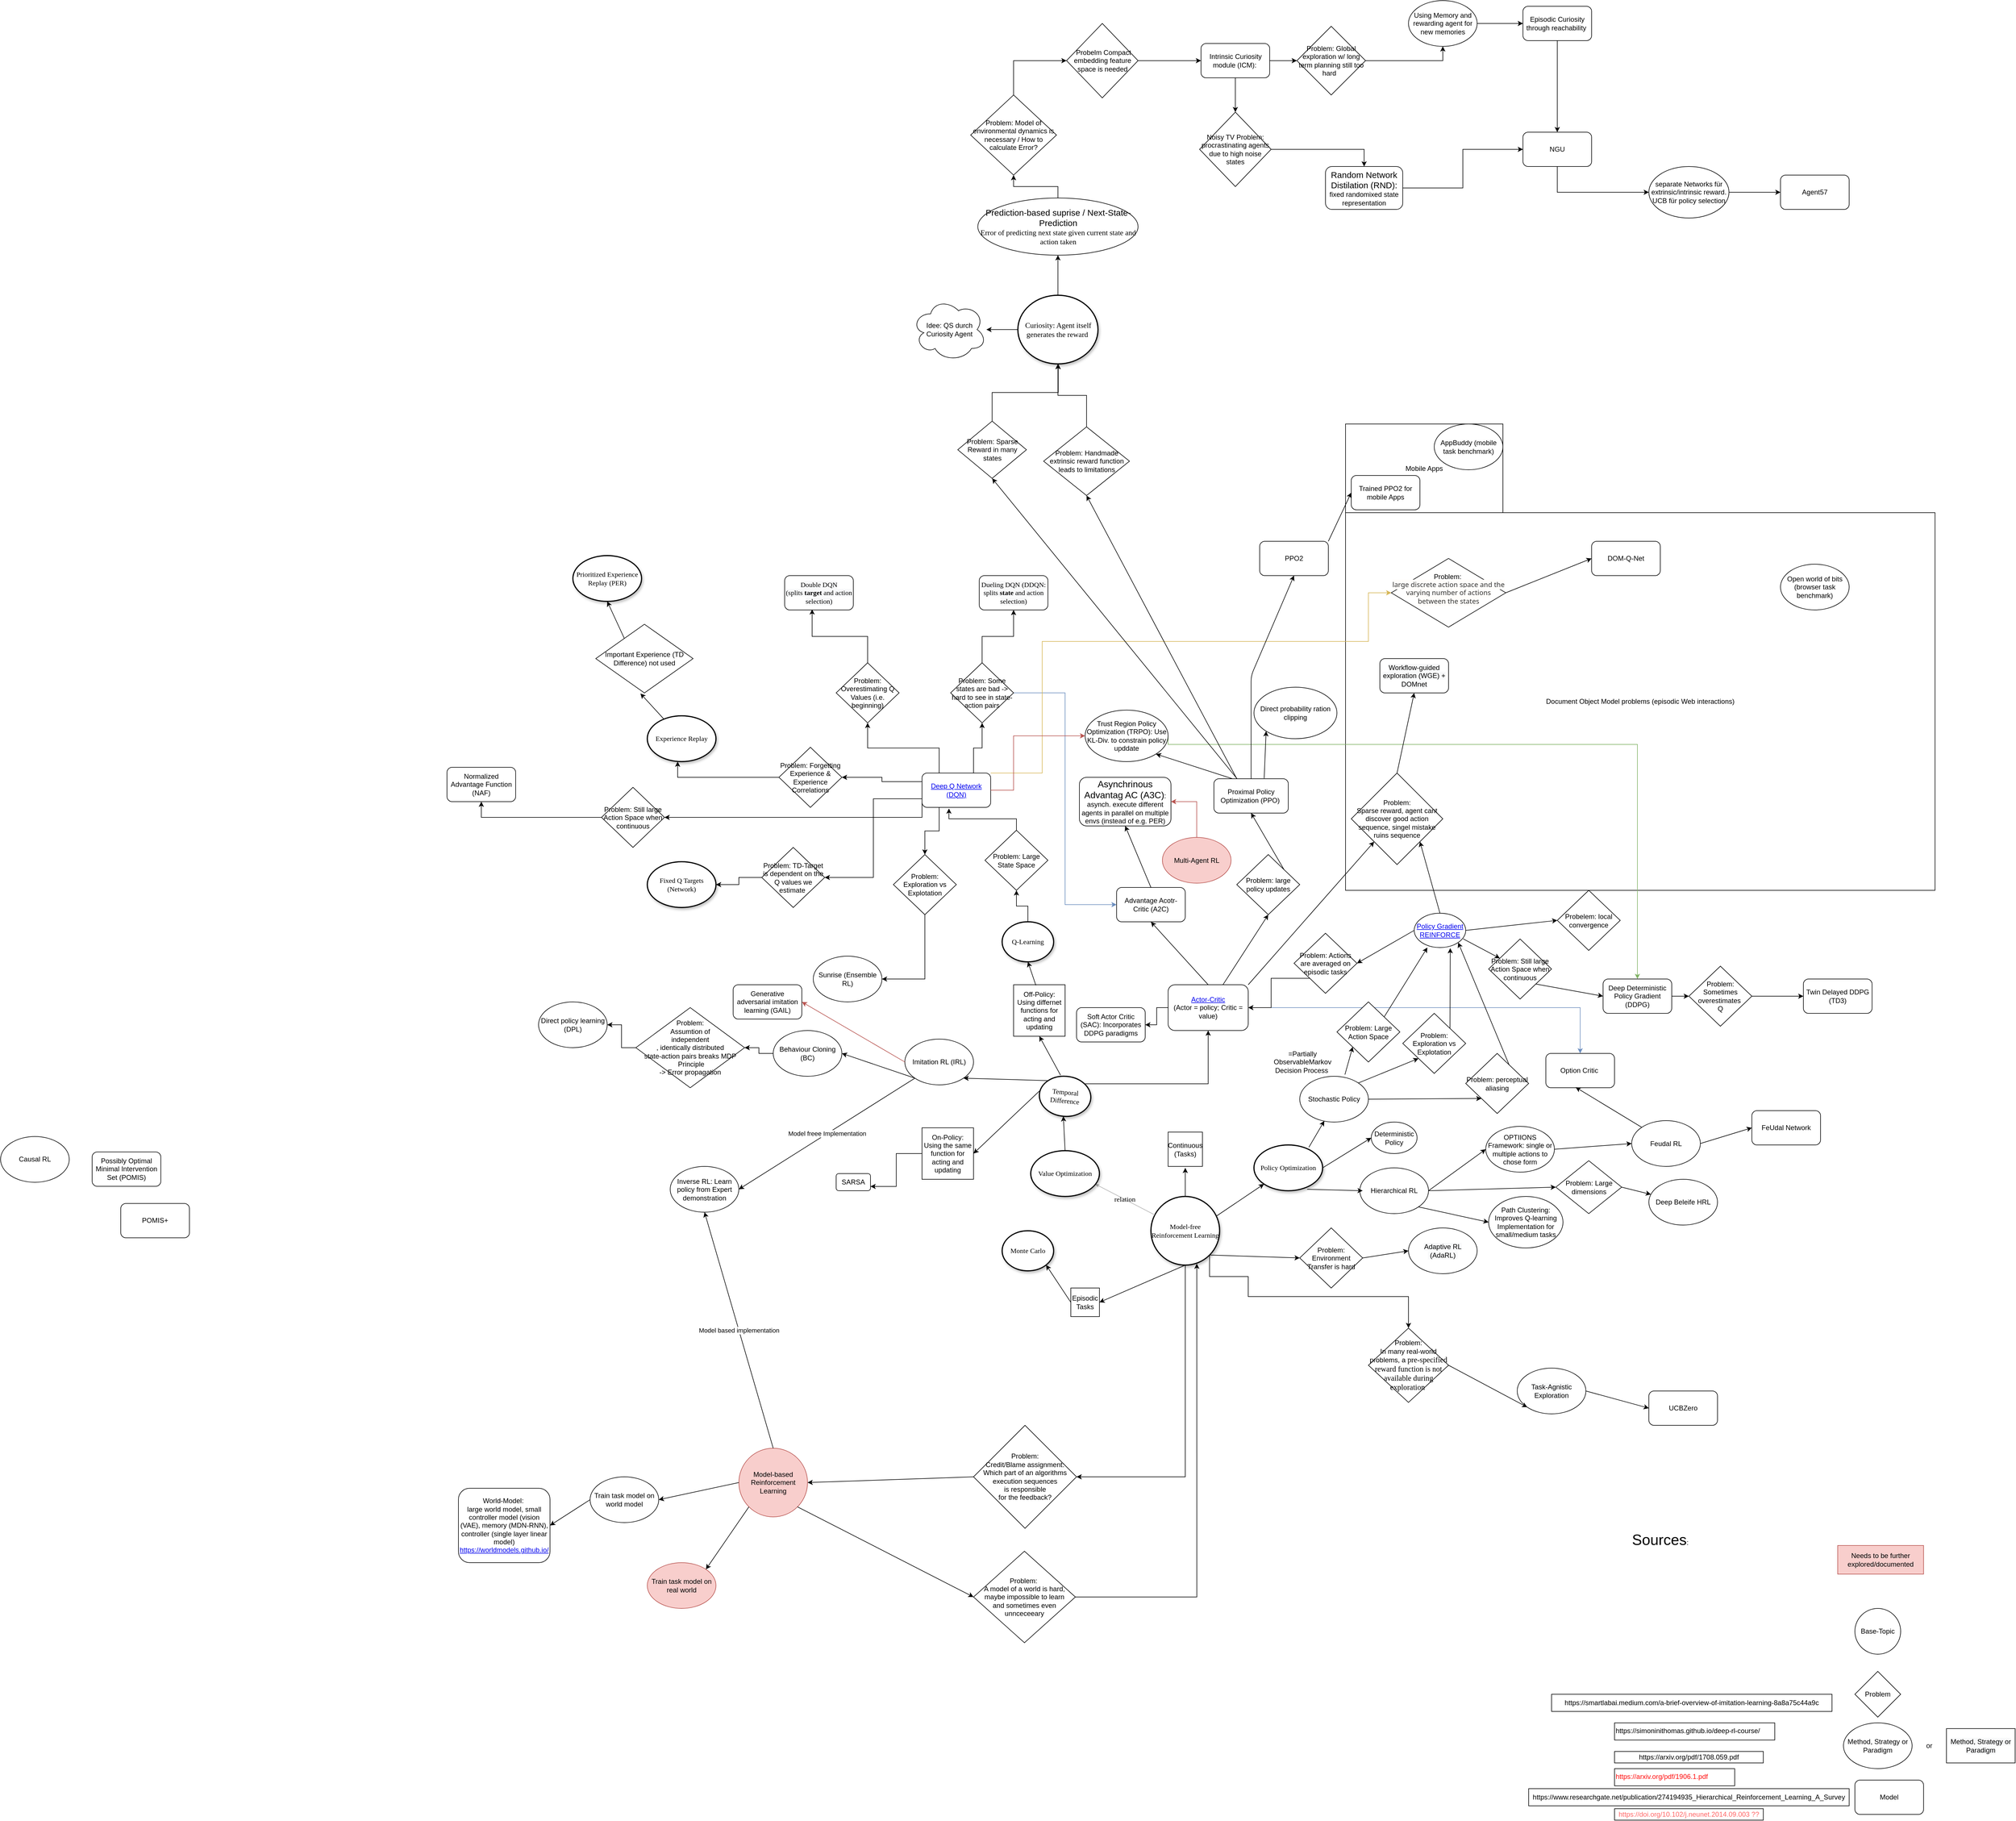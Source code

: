 <mxfile version="20.2.5" type="device"><diagram name="Page-1" id="ad52d381-51e7-2e0d-a935-2d0ddd2fd229"><mxGraphModel dx="6012" dy="3072" grid="1" gridSize="10" guides="1" tooltips="1" connect="1" arrows="1" fold="1" page="1" pageScale="1" pageWidth="1100" pageHeight="850" background="none" math="0" shadow="0"><root><mxCell id="0"/><mxCell id="1" parent="0"/><mxCell id="O7RYt-Y1x5iAlMapIapC-163" value="Document Object Model problems (episodic Web interactions)" style="rounded=0;whiteSpace=wrap;html=1;fillColor=none;" parent="1" vertex="1"><mxGeometry x="870" y="-595" width="1030" height="660" as="geometry"/></mxCell><mxCell id="O7RYt-Y1x5iAlMapIapC-194" style="edgeStyle=orthogonalEdgeStyle;rounded=0;orthogonalLoop=1;jettySize=auto;html=1;exitX=1;exitY=1;exitDx=0;exitDy=0;" parent="1" source="2c924340bb9dbf6c-4" target="O7RYt-Y1x5iAlMapIapC-189" edge="1"><mxGeometry relative="1" as="geometry"><Array as="points"><mxPoint x="632" y="740"/><mxPoint x="700" y="740"/><mxPoint x="700" y="775"/></Array></mxGeometry></mxCell><mxCell id="UBBLvOsx9RUAs__TE5Hu-53" style="edgeStyle=orthogonalEdgeStyle;rounded=0;orthogonalLoop=1;jettySize=auto;html=1;exitX=0.5;exitY=1;exitDx=0;exitDy=0;entryX=1;entryY=0.5;entryDx=0;entryDy=0;startArrow=none;startFill=0;endArrow=classic;endFill=1;" parent="1" source="2c924340bb9dbf6c-4" target="UBBLvOsx9RUAs__TE5Hu-49" edge="1"><mxGeometry relative="1" as="geometry"/></mxCell><mxCell id="2c924340bb9dbf6c-4" value="Model-free&lt;br&gt;Reinforcement Learning" style="ellipse;whiteSpace=wrap;html=1;rounded=1;shadow=1;comic=0;labelBackgroundColor=none;strokeWidth=2;fontFamily=Verdana;fontSize=12;align=center;" parent="1" vertex="1"><mxGeometry x="530" y="600" width="120" height="120" as="geometry"/></mxCell><mxCell id="2c924340bb9dbf6c-76" value="relation" style="edgeStyle=none;rounded=1;html=1;labelBackgroundColor=none;startArrow=none;startFill=0;startSize=5;endArrow=classicThin;endFill=1;endSize=5;jettySize=auto;orthogonalLoop=1;strokeColor=#B3B3B3;strokeWidth=1;fontFamily=Verdana;fontSize=12;entryX=0.933;entryY=0.725;entryDx=0;entryDy=0;entryPerimeter=0;" parent="1" source="2c924340bb9dbf6c-4" target="O7RYt-Y1x5iAlMapIapC-2" edge="1"><mxGeometry relative="1" as="geometry"><mxPoint x="472.381" y="755" as="targetPoint"/></mxGeometry></mxCell><mxCell id="O7RYt-Y1x5iAlMapIapC-1" value="&lt;span&gt;Policy Optimization&lt;/span&gt;" style="ellipse;whiteSpace=wrap;html=1;rounded=1;shadow=1;comic=0;labelBackgroundColor=none;strokeWidth=2;fontFamily=Verdana;fontSize=12;align=center;" parent="1" vertex="1"><mxGeometry x="710" y="510" width="120" height="80" as="geometry"/></mxCell><mxCell id="O7RYt-Y1x5iAlMapIapC-2" value="&lt;span&gt;Value Optimization&lt;/span&gt;" style="ellipse;whiteSpace=wrap;html=1;rounded=1;shadow=1;comic=0;labelBackgroundColor=none;strokeWidth=2;fontFamily=Verdana;fontSize=12;align=center;" parent="1" vertex="1"><mxGeometry x="320" y="520" width="120" height="80" as="geometry"/></mxCell><mxCell id="O7RYt-Y1x5iAlMapIapC-3" value="&lt;a href=&quot;https://proceedings.neurips.cc/paper/1999/file/464d828b85b0bed98e80ade0a5c43b0f-Paper.pdf&quot;&gt;Policy Gradient REINFORCE&lt;/a&gt;" style="ellipse;whiteSpace=wrap;html=1;" parent="1" vertex="1"><mxGeometry x="990" y="105" width="90" height="60" as="geometry"/></mxCell><mxCell id="O7RYt-Y1x5iAlMapIapC-205" style="edgeStyle=orthogonalEdgeStyle;rounded=0;orthogonalLoop=1;jettySize=auto;html=1;exitX=0;exitY=0.5;exitDx=0;exitDy=0;entryX=1;entryY=0.5;entryDx=0;entryDy=0;" parent="1" source="O7RYt-Y1x5iAlMapIapC-4" target="O7RYt-Y1x5iAlMapIapC-204" edge="1"><mxGeometry relative="1" as="geometry"/></mxCell><mxCell id="dpFp3nA0ITb7VSd9H8XH-15" style="edgeStyle=orthogonalEdgeStyle;rounded=0;orthogonalLoop=1;jettySize=auto;html=1;exitX=1;exitY=0.75;exitDx=0;exitDy=0;entryX=0.5;entryY=0;entryDx=0;entryDy=0;fillColor=#dae8fc;strokeColor=#6c8ebf;" parent="1" source="O7RYt-Y1x5iAlMapIapC-4" target="dpFp3nA0ITb7VSd9H8XH-7" edge="1"><mxGeometry relative="1" as="geometry"><Array as="points"><mxPoint x="700" y="270"/><mxPoint x="1280" y="270"/></Array></mxGeometry></mxCell><mxCell id="O7RYt-Y1x5iAlMapIapC-4" value="&lt;a href=&quot;https://proceedings.neurips.cc/paper/1999/file/6449f44a102fde848669bdd9eb6b76fa-Paper.pdf&quot;&gt;Actor-Critic&lt;br&gt;&lt;/a&gt;(Actor = policy; Critic = value)" style="rounded=1;whiteSpace=wrap;html=1;" parent="1" vertex="1"><mxGeometry x="560" y="230" width="140" height="80" as="geometry"/></mxCell><mxCell id="O7RYt-Y1x5iAlMapIapC-5" value="Advantage Acotr-Critic (A2C)" style="rounded=1;whiteSpace=wrap;html=1;" parent="1" vertex="1"><mxGeometry x="470" y="60" width="120" height="60" as="geometry"/></mxCell><mxCell id="O7RYt-Y1x5iAlMapIapC-8" value="&lt;font style=&quot;font-size: 16px&quot;&gt;Asynchrinous Advantag AC (A3C)&lt;/font&gt;: asynch. execute different agents in parallel on multiple envs (instead of e.g. PER)" style="rounded=1;whiteSpace=wrap;html=1;" parent="1" vertex="1"><mxGeometry x="405" y="-132.5" width="160" height="85" as="geometry"/></mxCell><mxCell id="O7RYt-Y1x5iAlMapIapC-9" value="=Partially ObservableMarkov Decision Process&amp;nbsp;" style="text;html=1;strokeColor=none;fillColor=none;align=center;verticalAlign=middle;whiteSpace=wrap;rounded=0;" parent="1" vertex="1"><mxGeometry x="740" y="330" width="110" height="70" as="geometry"/></mxCell><mxCell id="O7RYt-Y1x5iAlMapIapC-13" value="" style="endArrow=classic;html=1;exitX=0.5;exitY=0;exitDx=0;exitDy=0;entryX=0.5;entryY=1;entryDx=0;entryDy=0;" parent="1" source="O7RYt-Y1x5iAlMapIapC-4" target="O7RYt-Y1x5iAlMapIapC-5" edge="1"><mxGeometry width="50" height="50" relative="1" as="geometry"><mxPoint x="1080" y="59.06" as="sourcePoint"/><mxPoint x="1115.08" as="targetPoint"/></mxGeometry></mxCell><mxCell id="O7RYt-Y1x5iAlMapIapC-15" value="" style="endArrow=classic;html=1;exitX=0.5;exitY=0;exitDx=0;exitDy=0;entryX=0.5;entryY=1;entryDx=0;entryDy=0;" parent="1" source="O7RYt-Y1x5iAlMapIapC-5" target="O7RYt-Y1x5iAlMapIapC-8" edge="1"><mxGeometry width="50" height="50" relative="1" as="geometry"><mxPoint x="1037.46" y="-30.0" as="sourcePoint"/><mxPoint x="1220" y="-190" as="targetPoint"/></mxGeometry></mxCell><mxCell id="O7RYt-Y1x5iAlMapIapC-16" value="Episodic Tasks" style="whiteSpace=wrap;html=1;aspect=fixed;" parent="1" vertex="1"><mxGeometry x="390" y="760" width="50" height="50" as="geometry"/></mxCell><mxCell id="O7RYt-Y1x5iAlMapIapC-18" value="Continuous (Tasks)" style="whiteSpace=wrap;html=1;aspect=fixed;" parent="1" vertex="1"><mxGeometry x="560" y="487.5" width="60" height="60" as="geometry"/></mxCell><mxCell id="O7RYt-Y1x5iAlMapIapC-19" value="Problem: Exploration vs Explotation" style="rhombus;whiteSpace=wrap;html=1;" parent="1" vertex="1"><mxGeometry x="970" y="280" width="110" height="105" as="geometry"/></mxCell><mxCell id="O7RYt-Y1x5iAlMapIapC-20" value="Deterministic Policy" style="ellipse;whiteSpace=wrap;html=1;" parent="1" vertex="1"><mxGeometry x="915" y="470" width="80" height="55" as="geometry"/></mxCell><mxCell id="O7RYt-Y1x5iAlMapIapC-21" value="Stochastic Policy" style="ellipse;whiteSpace=wrap;html=1;" parent="1" vertex="1"><mxGeometry x="790" y="390" width="120" height="80" as="geometry"/></mxCell><mxCell id="O7RYt-Y1x5iAlMapIapC-81" style="edgeStyle=orthogonalEdgeStyle;rounded=0;orthogonalLoop=1;jettySize=auto;html=1;" parent="1" source="O7RYt-Y1x5iAlMapIapC-23" target="O7RYt-Y1x5iAlMapIapC-45" edge="1"><mxGeometry relative="1" as="geometry"/></mxCell><mxCell id="O7RYt-Y1x5iAlMapIapC-23" value="&lt;span&gt;Q-Learning&lt;/span&gt;" style="ellipse;whiteSpace=wrap;html=1;rounded=1;shadow=1;comic=0;labelBackgroundColor=none;strokeWidth=2;fontFamily=Verdana;fontSize=12;align=center;" parent="1" vertex="1"><mxGeometry x="270" y="120" width="90" height="70" as="geometry"/></mxCell><mxCell id="O7RYt-Y1x5iAlMapIapC-84" style="edgeStyle=orthogonalEdgeStyle;rounded=0;orthogonalLoop=1;jettySize=auto;html=1;exitX=0;exitY=0.25;exitDx=0;exitDy=0;" parent="1" source="O7RYt-Y1x5iAlMapIapC-96" target="O7RYt-Y1x5iAlMapIapC-56" edge="1"><mxGeometry relative="1" as="geometry"><mxPoint x="110" y="-120" as="sourcePoint"/></mxGeometry></mxCell><mxCell id="O7RYt-Y1x5iAlMapIapC-89" style="edgeStyle=orthogonalEdgeStyle;rounded=0;orthogonalLoop=1;jettySize=auto;html=1;exitX=0.25;exitY=0;exitDx=0;exitDy=0;entryX=0.5;entryY=1;entryDx=0;entryDy=0;" parent="1" source="O7RYt-Y1x5iAlMapIapC-96" target="O7RYt-Y1x5iAlMapIapC-80" edge="1"><mxGeometry relative="1" as="geometry"><mxPoint x="127.574" y="-148.284" as="sourcePoint"/></mxGeometry></mxCell><mxCell id="O7RYt-Y1x5iAlMapIapC-90" style="edgeStyle=orthogonalEdgeStyle;rounded=0;orthogonalLoop=1;jettySize=auto;html=1;exitX=0.75;exitY=0;exitDx=0;exitDy=0;entryX=0.5;entryY=1;entryDx=0;entryDy=0;" parent="1" source="O7RYt-Y1x5iAlMapIapC-96" target="O7RYt-Y1x5iAlMapIapC-86" edge="1"><mxGeometry relative="1" as="geometry"><mxPoint x="212.426" y="-148.284" as="sourcePoint"/></mxGeometry></mxCell><mxCell id="O7RYt-Y1x5iAlMapIapC-131" style="edgeStyle=orthogonalEdgeStyle;rounded=0;orthogonalLoop=1;jettySize=auto;html=1;exitX=1;exitY=0;exitDx=0;exitDy=0;entryX=0.5;entryY=1;entryDx=0;entryDy=0;" parent="1" source="O7RYt-Y1x5iAlMapIapC-25" target="O7RYt-Y1x5iAlMapIapC-4" edge="1"><mxGeometry relative="1" as="geometry"/></mxCell><mxCell id="O7RYt-Y1x5iAlMapIapC-202" style="edgeStyle=orthogonalEdgeStyle;rounded=0;orthogonalLoop=1;jettySize=auto;html=1;entryX=0.5;entryY=0;entryDx=0;entryDy=0;fillColor=#d5e8d4;strokeColor=#82b366;exitX=1;exitY=0.5;exitDx=0;exitDy=0;startArrow=none;" parent="1" source="O7RYt-Y1x5iAlMapIapC-140" target="O7RYt-Y1x5iAlMapIapC-195" edge="1"><mxGeometry relative="1" as="geometry"><mxPoint x="530" y="450" as="sourcePoint"/><Array as="points"><mxPoint x="560" y="-190"/><mxPoint x="1380" y="-190"/></Array></mxGeometry></mxCell><mxCell id="O7RYt-Y1x5iAlMapIapC-25" value="&lt;span&gt;Temporal Difference&lt;/span&gt;" style="ellipse;whiteSpace=wrap;html=1;rounded=1;shadow=1;comic=0;labelBackgroundColor=none;strokeWidth=2;fontFamily=Verdana;fontSize=12;align=center;rotation=5;" parent="1" vertex="1"><mxGeometry x="335" y="390" width="90" height="70" as="geometry"/></mxCell><mxCell id="O7RYt-Y1x5iAlMapIapC-26" value="&lt;span&gt;Monte Carlo&lt;/span&gt;" style="ellipse;whiteSpace=wrap;html=1;rounded=1;shadow=1;comic=0;labelBackgroundColor=none;strokeWidth=2;fontFamily=Verdana;fontSize=12;align=center;" parent="1" vertex="1"><mxGeometry x="270" y="660" width="90" height="70" as="geometry"/></mxCell><mxCell id="O7RYt-Y1x5iAlMapIapC-36" value="" style="endArrow=classic;html=1;entryX=0.5;entryY=1;entryDx=0;entryDy=0;exitX=0.5;exitY=0;exitDx=0;exitDy=0;" parent="1" source="O7RYt-Y1x5iAlMapIapC-2" target="O7RYt-Y1x5iAlMapIapC-25" edge="1"><mxGeometry width="50" height="50" relative="1" as="geometry"><mxPoint x="479.498" y="500.002" as="sourcePoint"/><mxPoint x="460.0" y="445.4" as="targetPoint"/></mxGeometry></mxCell><mxCell id="O7RYt-Y1x5iAlMapIapC-38" value="Off-Policy: Using differnet functions for acting and updating" style="whiteSpace=wrap;html=1;aspect=fixed;" parent="1" vertex="1"><mxGeometry x="290" y="230" width="90" height="90" as="geometry"/></mxCell><mxCell id="O7RYt-Y1x5iAlMapIapC-44" style="edgeStyle=orthogonalEdgeStyle;rounded=0;orthogonalLoop=1;jettySize=auto;html=1;exitX=0;exitY=0.5;exitDx=0;exitDy=0;entryX=1;entryY=0.75;entryDx=0;entryDy=0;" parent="1" source="O7RYt-Y1x5iAlMapIapC-39" target="O7RYt-Y1x5iAlMapIapC-42" edge="1"><mxGeometry relative="1" as="geometry"/></mxCell><mxCell id="O7RYt-Y1x5iAlMapIapC-39" value="On-Policy: Using the same function for acting and updating" style="whiteSpace=wrap;html=1;aspect=fixed;" parent="1" vertex="1"><mxGeometry x="130" y="480" width="90" height="90" as="geometry"/></mxCell><mxCell id="O7RYt-Y1x5iAlMapIapC-40" value="" style="endArrow=classic;html=1;entryX=0.5;entryY=1;entryDx=0;entryDy=0;exitX=0.376;exitY=-0.017;exitDx=0;exitDy=0;exitPerimeter=0;" parent="1" source="O7RYt-Y1x5iAlMapIapC-25" target="O7RYt-Y1x5iAlMapIapC-38" edge="1"><mxGeometry width="50" height="50" relative="1" as="geometry"><mxPoint x="360" y="380" as="sourcePoint"/><mxPoint x="170" y="340" as="targetPoint"/></mxGeometry></mxCell><mxCell id="O7RYt-Y1x5iAlMapIapC-41" value="" style="endArrow=classic;html=1;exitX=0.433;exitY=0.011;exitDx=0;exitDy=0;exitPerimeter=0;entryX=0.5;entryY=1;entryDx=0;entryDy=0;" parent="1" source="O7RYt-Y1x5iAlMapIapC-38" target="O7RYt-Y1x5iAlMapIapC-23" edge="1"><mxGeometry width="50" height="50" relative="1" as="geometry"><mxPoint x="440" y="210" as="sourcePoint"/><mxPoint x="490" y="160" as="targetPoint"/></mxGeometry></mxCell><mxCell id="O7RYt-Y1x5iAlMapIapC-42" value="SARSA" style="rounded=1;whiteSpace=wrap;html=1;" parent="1" vertex="1"><mxGeometry x="-20" y="560" width="60" height="30" as="geometry"/></mxCell><mxCell id="O7RYt-Y1x5iAlMapIapC-43" value="" style="endArrow=classic;html=1;entryX=1;entryY=0.5;entryDx=0;entryDy=0;exitX=0.003;exitY=0.412;exitDx=0;exitDy=0;exitPerimeter=0;" parent="1" source="O7RYt-Y1x5iAlMapIapC-25" target="O7RYt-Y1x5iAlMapIapC-39" edge="1"><mxGeometry width="50" height="50" relative="1" as="geometry"><mxPoint x="237.037" y="424.975" as="sourcePoint"/><mxPoint x="200" y="357" as="targetPoint"/></mxGeometry></mxCell><mxCell id="O7RYt-Y1x5iAlMapIapC-82" style="edgeStyle=orthogonalEdgeStyle;rounded=0;orthogonalLoop=1;jettySize=auto;html=1;exitX=0.5;exitY=0;exitDx=0;exitDy=0;entryX=0.392;entryY=1.033;entryDx=0;entryDy=0;entryPerimeter=0;" parent="1" source="O7RYt-Y1x5iAlMapIapC-45" target="O7RYt-Y1x5iAlMapIapC-96" edge="1"><mxGeometry relative="1" as="geometry"><mxPoint x="170" y="-80" as="targetPoint"/></mxGeometry></mxCell><mxCell id="O7RYt-Y1x5iAlMapIapC-45" value="Problem: Large State Space" style="rhombus;whiteSpace=wrap;html=1;" parent="1" vertex="1"><mxGeometry x="240" y="-40" width="110" height="105" as="geometry"/></mxCell><mxCell id="O7RYt-Y1x5iAlMapIapC-46" value="Problem: Large Action Space" style="rhombus;whiteSpace=wrap;html=1;" parent="1" vertex="1"><mxGeometry x="855" y="260" width="110" height="105" as="geometry"/></mxCell><mxCell id="O7RYt-Y1x5iAlMapIapC-53" value="" style="endArrow=classic;html=1;exitX=0.958;exitY=0.283;exitDx=0;exitDy=0;exitPerimeter=0;entryX=0;entryY=1;entryDx=0;entryDy=0;" parent="1" source="2c924340bb9dbf6c-4" target="O7RYt-Y1x5iAlMapIapC-1" edge="1"><mxGeometry width="50" height="50" relative="1" as="geometry"><mxPoint x="660" y="640" as="sourcePoint"/><mxPoint x="710" y="590" as="targetPoint"/></mxGeometry></mxCell><mxCell id="O7RYt-Y1x5iAlMapIapC-54" value="" style="endArrow=classic;html=1;entryX=0.358;entryY=0.975;entryDx=0;entryDy=0;entryPerimeter=0;exitX=0.8;exitY=0.05;exitDx=0;exitDy=0;exitPerimeter=0;" parent="1" source="O7RYt-Y1x5iAlMapIapC-1" target="O7RYt-Y1x5iAlMapIapC-21" edge="1"><mxGeometry width="50" height="50" relative="1" as="geometry"><mxPoint x="650" y="470" as="sourcePoint"/><mxPoint x="700" y="420" as="targetPoint"/></mxGeometry></mxCell><mxCell id="O7RYt-Y1x5iAlMapIapC-85" style="edgeStyle=orthogonalEdgeStyle;rounded=0;orthogonalLoop=1;jettySize=auto;html=1;exitX=0;exitY=0.5;exitDx=0;exitDy=0;entryX=0.442;entryY=1;entryDx=0;entryDy=0;entryPerimeter=0;" parent="1" source="O7RYt-Y1x5iAlMapIapC-56" target="O7RYt-Y1x5iAlMapIapC-58" edge="1"><mxGeometry relative="1" as="geometry"/></mxCell><mxCell id="O7RYt-Y1x5iAlMapIapC-56" value="Problem: Forgetting Experience &amp;amp; Experience Correlations" style="rhombus;whiteSpace=wrap;html=1;" parent="1" vertex="1"><mxGeometry x="-120" y="-185" width="110" height="105" as="geometry"/></mxCell><mxCell id="O7RYt-Y1x5iAlMapIapC-58" value="&lt;span&gt;Experience Replay&lt;/span&gt;" style="ellipse;whiteSpace=wrap;html=1;rounded=1;shadow=1;comic=0;labelBackgroundColor=none;strokeWidth=2;fontFamily=Verdana;fontSize=12;align=center;" parent="1" vertex="1"><mxGeometry x="-350" y="-240" width="120" height="80" as="geometry"/></mxCell><mxCell id="O7RYt-Y1x5iAlMapIapC-66" value="Prioritized Experience Replay (PER)" style="ellipse;whiteSpace=wrap;html=1;rounded=1;shadow=1;comic=0;labelBackgroundColor=none;strokeWidth=2;fontFamily=Verdana;fontSize=12;align=center;" parent="1" vertex="1"><mxGeometry x="-480" y="-520" width="120" height="80" as="geometry"/></mxCell><mxCell id="O7RYt-Y1x5iAlMapIapC-134" style="edgeStyle=orthogonalEdgeStyle;rounded=0;orthogonalLoop=1;jettySize=auto;html=1;exitX=0;exitY=0.5;exitDx=0;exitDy=0;entryX=1;entryY=0.5;entryDx=0;entryDy=0;" parent="1" source="O7RYt-Y1x5iAlMapIapC-69" target="O7RYt-Y1x5iAlMapIapC-70" edge="1"><mxGeometry relative="1" as="geometry"/></mxCell><mxCell id="O7RYt-Y1x5iAlMapIapC-69" value="Problem: TD-Target is dependent on the Q values we estimate&amp;nbsp;" style="rhombus;whiteSpace=wrap;html=1;" parent="1" vertex="1"><mxGeometry x="-150" y="-10.0" width="110" height="105" as="geometry"/></mxCell><mxCell id="O7RYt-Y1x5iAlMapIapC-70" value="&lt;span&gt;Fixed Q Targets (Network)&lt;/span&gt;" style="ellipse;whiteSpace=wrap;html=1;rounded=1;shadow=1;comic=0;labelBackgroundColor=none;strokeWidth=2;fontFamily=Verdana;fontSize=12;align=center;" parent="1" vertex="1"><mxGeometry x="-350" y="15.0" width="120" height="80" as="geometry"/></mxCell><mxCell id="O7RYt-Y1x5iAlMapIapC-101" style="edgeStyle=orthogonalEdgeStyle;rounded=0;orthogonalLoop=1;jettySize=auto;html=1;exitX=0.5;exitY=0;exitDx=0;exitDy=0;entryX=0.4;entryY=0.983;entryDx=0;entryDy=0;entryPerimeter=0;" parent="1" source="O7RYt-Y1x5iAlMapIapC-80" target="O7RYt-Y1x5iAlMapIapC-99" edge="1"><mxGeometry relative="1" as="geometry"/></mxCell><mxCell id="O7RYt-Y1x5iAlMapIapC-80" value="Problem: Overestimating Q Values (i.e. beginning)" style="rhombus;whiteSpace=wrap;html=1;" parent="1" vertex="1"><mxGeometry x="-20" y="-332.65" width="110" height="105" as="geometry"/></mxCell><mxCell id="O7RYt-Y1x5iAlMapIapC-102" style="edgeStyle=orthogonalEdgeStyle;rounded=0;orthogonalLoop=1;jettySize=auto;html=1;exitX=0.5;exitY=0;exitDx=0;exitDy=0;entryX=0.5;entryY=1;entryDx=0;entryDy=0;" parent="1" source="O7RYt-Y1x5iAlMapIapC-86" target="O7RYt-Y1x5iAlMapIapC-100" edge="1"><mxGeometry relative="1" as="geometry"/></mxCell><mxCell id="O7RYt-Y1x5iAlMapIapC-135" style="edgeStyle=orthogonalEdgeStyle;rounded=0;orthogonalLoop=1;jettySize=auto;html=1;exitX=1;exitY=0.5;exitDx=0;exitDy=0;entryX=0;entryY=0.5;entryDx=0;entryDy=0;fillColor=#dae8fc;strokeColor=#6c8ebf;" parent="1" source="O7RYt-Y1x5iAlMapIapC-86" target="O7RYt-Y1x5iAlMapIapC-5" edge="1"><mxGeometry relative="1" as="geometry"><Array as="points"><mxPoint x="380" y="-280"/><mxPoint x="380" y="90"/></Array></mxGeometry></mxCell><mxCell id="O7RYt-Y1x5iAlMapIapC-86" value="Problem: Some states are bad -&amp;gt; hard to see in state-action pairs" style="rhombus;whiteSpace=wrap;html=1;" parent="1" vertex="1"><mxGeometry x="180" y="-332.65" width="110" height="105" as="geometry"/></mxCell><mxCell id="O7RYt-Y1x5iAlMapIapC-93" value="Important Experience (TD Difference) not used" style="rhombus;whiteSpace=wrap;html=1;" parent="1" vertex="1"><mxGeometry x="-440" y="-400" width="170" height="120" as="geometry"/></mxCell><mxCell id="O7RYt-Y1x5iAlMapIapC-94" value="" style="endArrow=classic;html=1;entryX=0.459;entryY=1.008;entryDx=0;entryDy=0;entryPerimeter=0;" parent="1" source="O7RYt-Y1x5iAlMapIapC-58" target="O7RYt-Y1x5iAlMapIapC-93" edge="1"><mxGeometry width="50" height="50" relative="1" as="geometry"><mxPoint x="-460" y="-160" as="sourcePoint"/><mxPoint x="-410" y="-210" as="targetPoint"/></mxGeometry></mxCell><mxCell id="O7RYt-Y1x5iAlMapIapC-95" value="" style="endArrow=classic;html=1;entryX=0.5;entryY=1;entryDx=0;entryDy=0;exitX=0.294;exitY=0.208;exitDx=0;exitDy=0;exitPerimeter=0;" parent="1" source="O7RYt-Y1x5iAlMapIapC-93" target="O7RYt-Y1x5iAlMapIapC-66" edge="1"><mxGeometry width="50" height="50" relative="1" as="geometry"><mxPoint x="-298.868" y="-420.002" as="sourcePoint"/><mxPoint x="-340" y="-464.73" as="targetPoint"/></mxGeometry></mxCell><mxCell id="O7RYt-Y1x5iAlMapIapC-133" style="edgeStyle=orthogonalEdgeStyle;rounded=0;orthogonalLoop=1;jettySize=auto;html=1;exitX=0;exitY=0.75;exitDx=0;exitDy=0;entryX=1;entryY=0.5;entryDx=0;entryDy=0;" parent="1" source="O7RYt-Y1x5iAlMapIapC-96" target="O7RYt-Y1x5iAlMapIapC-69" edge="1"><mxGeometry relative="1" as="geometry"/></mxCell><mxCell id="O7RYt-Y1x5iAlMapIapC-166" style="edgeStyle=orthogonalEdgeStyle;rounded=0;orthogonalLoop=1;jettySize=auto;html=1;exitX=1;exitY=0;exitDx=0;exitDy=0;entryX=0;entryY=0.5;entryDx=0;entryDy=0;fillColor=#fff2cc;strokeColor=#d6b656;" parent="1" source="O7RYt-Y1x5iAlMapIapC-96" target="O7RYt-Y1x5iAlMapIapC-154" edge="1"><mxGeometry relative="1" as="geometry"><Array as="points"><mxPoint x="340" y="-140"/><mxPoint x="340" y="-370"/><mxPoint x="910" y="-370"/><mxPoint x="910" y="-455"/></Array></mxGeometry></mxCell><mxCell id="O7RYt-Y1x5iAlMapIapC-171" style="edgeStyle=orthogonalEdgeStyle;rounded=0;orthogonalLoop=1;jettySize=auto;html=1;exitX=0.25;exitY=1;exitDx=0;exitDy=0;entryX=0.5;entryY=0;entryDx=0;entryDy=0;" parent="1" source="O7RYt-Y1x5iAlMapIapC-96" target="O7RYt-Y1x5iAlMapIapC-169" edge="1"><mxGeometry relative="1" as="geometry"/></mxCell><mxCell id="O7RYt-Y1x5iAlMapIapC-213" style="edgeStyle=orthogonalEdgeStyle;rounded=0;orthogonalLoop=1;jettySize=auto;html=1;exitX=0;exitY=0.5;exitDx=0;exitDy=0;entryX=1;entryY=0.5;entryDx=0;entryDy=0;" parent="1" source="O7RYt-Y1x5iAlMapIapC-96" target="O7RYt-Y1x5iAlMapIapC-212" edge="1"><mxGeometry relative="1" as="geometry"><Array as="points"><mxPoint x="130" y="-62"/></Array></mxGeometry></mxCell><mxCell id="O7RYt-Y1x5iAlMapIapC-96" value="&lt;a href=&quot;https://www.cs.toronto.edu/~vmnih/docs/dqn.pdf&quot;&gt;Deep Q Network (DQN)&lt;/a&gt;" style="rounded=1;whiteSpace=wrap;html=1;" parent="1" vertex="1"><mxGeometry x="130" y="-140" width="120" height="60" as="geometry"/></mxCell><mxCell id="O7RYt-Y1x5iAlMapIapC-99" value="&lt;meta charset=&quot;utf-8&quot;&gt;&lt;span style=&quot;color: rgb(0, 0, 0); font-family: verdana; font-size: 12px; font-style: normal; font-weight: 400; letter-spacing: normal; text-align: center; text-indent: 0px; text-transform: none; word-spacing: 0px; background-color: rgb(248, 249, 250); display: inline; float: none;&quot;&gt;Double DQN (splits&lt;span&gt;&amp;nbsp;&lt;/span&gt;&lt;/span&gt;&lt;b style=&quot;color: rgb(0, 0, 0); font-family: verdana; font-size: 12px; font-style: normal; letter-spacing: normal; text-align: center; text-indent: 0px; text-transform: none; word-spacing: 0px; background-color: rgb(248, 249, 250);&quot;&gt;target&lt;/b&gt;&lt;span style=&quot;color: rgb(0, 0, 0); font-family: verdana; font-size: 12px; font-style: normal; font-weight: 400; letter-spacing: normal; text-align: center; text-indent: 0px; text-transform: none; word-spacing: 0px; background-color: rgb(248, 249, 250); display: inline; float: none;&quot;&gt;&lt;span&gt;&amp;nbsp;&lt;/span&gt;and action selection)&lt;/span&gt;" style="rounded=1;whiteSpace=wrap;html=1;" parent="1" vertex="1"><mxGeometry x="-110" y="-485" width="120" height="60" as="geometry"/></mxCell><mxCell id="O7RYt-Y1x5iAlMapIapC-100" value="&lt;meta charset=&quot;utf-8&quot;&gt;&lt;span style=&quot;color: rgb(0, 0, 0); font-family: verdana; font-size: 12px; font-style: normal; font-weight: 400; letter-spacing: normal; text-align: center; text-indent: 0px; text-transform: none; word-spacing: 0px; background-color: rgb(248, 249, 250); display: inline; float: none;&quot;&gt;Dueling DQN (DDQN: splits&lt;span&gt;&amp;nbsp;&lt;/span&gt;&lt;/span&gt;&lt;b style=&quot;color: rgb(0, 0, 0); font-family: verdana; font-size: 12px; font-style: normal; letter-spacing: normal; text-align: center; text-indent: 0px; text-transform: none; word-spacing: 0px; background-color: rgb(248, 249, 250);&quot;&gt;state&lt;/b&gt;&lt;span style=&quot;color: rgb(0, 0, 0); font-family: verdana; font-size: 12px; font-style: normal; font-weight: 400; letter-spacing: normal; text-align: center; text-indent: 0px; text-transform: none; word-spacing: 0px; background-color: rgb(248, 249, 250); display: inline; float: none;&quot;&gt;&amp;nbsp;and action selection)&lt;/span&gt;" style="rounded=1;whiteSpace=wrap;html=1;" parent="1" vertex="1"><mxGeometry x="230" y="-485" width="120" height="60" as="geometry"/></mxCell><mxCell id="O7RYt-Y1x5iAlMapIapC-104" value="" style="endArrow=classic;html=1;exitX=1;exitY=0;exitDx=0;exitDy=0;entryX=0.256;entryY=1;entryDx=0;entryDy=0;entryPerimeter=0;" parent="1" source="O7RYt-Y1x5iAlMapIapC-46" target="O7RYt-Y1x5iAlMapIapC-3" edge="1"><mxGeometry width="50" height="50" relative="1" as="geometry"><mxPoint x="1000" y="260" as="sourcePoint"/><mxPoint x="1050" y="210" as="targetPoint"/></mxGeometry></mxCell><mxCell id="O7RYt-Y1x5iAlMapIapC-105" value="" style="endArrow=classic;html=1;entryX=0;entryY=1;entryDx=0;entryDy=0;exitX=0.658;exitY=-0.037;exitDx=0;exitDy=0;exitPerimeter=0;" parent="1" source="O7RYt-Y1x5iAlMapIapC-21" target="O7RYt-Y1x5iAlMapIapC-46" edge="1"><mxGeometry width="50" height="50" relative="1" as="geometry"><mxPoint x="860" y="380" as="sourcePoint"/><mxPoint x="910" y="330" as="targetPoint"/></mxGeometry></mxCell><mxCell id="O7RYt-Y1x5iAlMapIapC-106" value="" style="endArrow=classic;html=1;entryX=0;entryY=1;entryDx=0;entryDy=0;exitX=1;exitY=0;exitDx=0;exitDy=0;" parent="1" source="O7RYt-Y1x5iAlMapIapC-21" target="O7RYt-Y1x5iAlMapIapC-19" edge="1"><mxGeometry width="50" height="50" relative="1" as="geometry"><mxPoint x="920" y="420" as="sourcePoint"/><mxPoint x="970" y="370" as="targetPoint"/></mxGeometry></mxCell><mxCell id="O7RYt-Y1x5iAlMapIapC-107" value="" style="endArrow=classic;html=1;entryX=0.7;entryY=1.017;entryDx=0;entryDy=0;entryPerimeter=0;exitX=1;exitY=0;exitDx=0;exitDy=0;" parent="1" source="O7RYt-Y1x5iAlMapIapC-19" target="O7RYt-Y1x5iAlMapIapC-3" edge="1"><mxGeometry width="50" height="50" relative="1" as="geometry"><mxPoint x="1080" y="290" as="sourcePoint"/><mxPoint x="1130" y="240" as="targetPoint"/></mxGeometry></mxCell><mxCell id="O7RYt-Y1x5iAlMapIapC-108" value="Problem: perceptual &lt;br&gt;aliasing" style="rhombus;whiteSpace=wrap;html=1;" parent="1" vertex="1"><mxGeometry x="1080" y="350" width="110" height="105" as="geometry"/></mxCell><mxCell id="O7RYt-Y1x5iAlMapIapC-109" value="" style="endArrow=classic;html=1;exitX=1;exitY=0.5;exitDx=0;exitDy=0;entryX=0;entryY=1;entryDx=0;entryDy=0;" parent="1" source="O7RYt-Y1x5iAlMapIapC-21" target="O7RYt-Y1x5iAlMapIapC-108" edge="1"><mxGeometry width="50" height="50" relative="1" as="geometry"><mxPoint x="980" y="460" as="sourcePoint"/><mxPoint x="1030" y="410" as="targetPoint"/></mxGeometry></mxCell><mxCell id="O7RYt-Y1x5iAlMapIapC-110" value="" style="endArrow=classic;html=1;entryX=1;entryY=1;entryDx=0;entryDy=0;exitX=0.691;exitY=0.195;exitDx=0;exitDy=0;exitPerimeter=0;" parent="1" source="O7RYt-Y1x5iAlMapIapC-108" target="O7RYt-Y1x5iAlMapIapC-3" edge="1"><mxGeometry width="50" height="50" relative="1" as="geometry"><mxPoint x="1110" y="270" as="sourcePoint"/><mxPoint x="1160" y="220" as="targetPoint"/></mxGeometry></mxCell><mxCell id="O7RYt-Y1x5iAlMapIapC-111" value="Probelem: local convergence" style="rhombus;whiteSpace=wrap;html=1;" parent="1" vertex="1"><mxGeometry x="1240" y="65" width="110" height="105" as="geometry"/></mxCell><mxCell id="O7RYt-Y1x5iAlMapIapC-112" value="" style="endArrow=classic;html=1;exitX=1;exitY=0.5;exitDx=0;exitDy=0;entryX=0;entryY=0.5;entryDx=0;entryDy=0;" parent="1" source="O7RYt-Y1x5iAlMapIapC-3" target="O7RYt-Y1x5iAlMapIapC-111" edge="1"><mxGeometry width="50" height="50" relative="1" as="geometry"><mxPoint x="620" y="250" as="sourcePoint"/><mxPoint x="670" y="200" as="targetPoint"/></mxGeometry></mxCell><mxCell id="O7RYt-Y1x5iAlMapIapC-114" value="" style="endArrow=classic;html=1;exitX=1;exitY=0.5;exitDx=0;exitDy=0;entryX=0;entryY=0.5;entryDx=0;entryDy=0;" parent="1" source="O7RYt-Y1x5iAlMapIapC-1" target="O7RYt-Y1x5iAlMapIapC-20" edge="1"><mxGeometry width="50" height="50" relative="1" as="geometry"><mxPoint x="870" y="610" as="sourcePoint"/><mxPoint x="920" y="560" as="targetPoint"/></mxGeometry></mxCell><mxCell id="O7RYt-Y1x5iAlMapIapC-117" value="" style="endArrow=classic;html=1;entryX=1;entryY=1;entryDx=0;entryDy=0;exitX=0;exitY=0.5;exitDx=0;exitDy=0;" parent="1" source="O7RYt-Y1x5iAlMapIapC-16" target="O7RYt-Y1x5iAlMapIapC-26" edge="1"><mxGeometry width="50" height="50" relative="1" as="geometry"><mxPoint x="370" y="770" as="sourcePoint"/><mxPoint x="420" y="720" as="targetPoint"/></mxGeometry></mxCell><mxCell id="O7RYt-Y1x5iAlMapIapC-119" value="" style="endArrow=classic;html=1;exitX=0.5;exitY=1;exitDx=0;exitDy=0;entryX=1;entryY=0.5;entryDx=0;entryDy=0;" parent="1" source="2c924340bb9dbf6c-4" target="O7RYt-Y1x5iAlMapIapC-16" edge="1"><mxGeometry width="50" height="50" relative="1" as="geometry"><mxPoint x="770" y="740" as="sourcePoint"/><mxPoint x="820" y="690" as="targetPoint"/></mxGeometry></mxCell><mxCell id="O7RYt-Y1x5iAlMapIapC-120" value="" style="endArrow=classic;html=1;exitX=0.5;exitY=0;exitDx=0;exitDy=0;" parent="1" source="2c924340bb9dbf6c-4" edge="1"><mxGeometry width="50" height="50" relative="1" as="geometry"><mxPoint x="500" y="510" as="sourcePoint"/><mxPoint x="590" y="550" as="targetPoint"/></mxGeometry></mxCell><mxCell id="O7RYt-Y1x5iAlMapIapC-125" style="edgeStyle=orthogonalEdgeStyle;rounded=0;orthogonalLoop=1;jettySize=auto;html=1;exitX=0;exitY=1;exitDx=0;exitDy=0;entryX=1;entryY=0.5;entryDx=0;entryDy=0;" parent="1" source="O7RYt-Y1x5iAlMapIapC-122" target="O7RYt-Y1x5iAlMapIapC-4" edge="1"><mxGeometry relative="1" as="geometry"/></mxCell><mxCell id="O7RYt-Y1x5iAlMapIapC-122" value="Problem: Actions are averaged on episodic tasks" style="rhombus;whiteSpace=wrap;html=1;" parent="1" vertex="1"><mxGeometry x="780" y="140" width="110" height="105" as="geometry"/></mxCell><mxCell id="O7RYt-Y1x5iAlMapIapC-124" value="" style="endArrow=classic;html=1;exitX=0;exitY=0.5;exitDx=0;exitDy=0;entryX=1;entryY=0.5;entryDx=0;entryDy=0;" parent="1" source="O7RYt-Y1x5iAlMapIapC-3" target="O7RYt-Y1x5iAlMapIapC-122" edge="1"><mxGeometry width="50" height="50" relative="1" as="geometry"><mxPoint x="850" y="180" as="sourcePoint"/><mxPoint x="900" y="130" as="targetPoint"/></mxGeometry></mxCell><mxCell id="O7RYt-Y1x5iAlMapIapC-127" value="Proximal Policy Optimization (PPO)&amp;nbsp;" style="rounded=1;whiteSpace=wrap;html=1;" parent="1" vertex="1"><mxGeometry x="640" y="-130" width="130" height="60" as="geometry"/></mxCell><mxCell id="O7RYt-Y1x5iAlMapIapC-136" value="Problem: large policy updates" style="rhombus;whiteSpace=wrap;html=1;" parent="1" vertex="1"><mxGeometry x="680" y="2.5" width="110" height="105" as="geometry"/></mxCell><mxCell id="O7RYt-Y1x5iAlMapIapC-137" value="" style="endArrow=classic;html=1;entryX=0.5;entryY=1;entryDx=0;entryDy=0;" parent="1" source="O7RYt-Y1x5iAlMapIapC-4" target="O7RYt-Y1x5iAlMapIapC-136" edge="1"><mxGeometry width="50" height="50" relative="1" as="geometry"><mxPoint x="650" y="180" as="sourcePoint"/><mxPoint x="700" y="130" as="targetPoint"/></mxGeometry></mxCell><mxCell id="O7RYt-Y1x5iAlMapIapC-139" value="" style="endArrow=classic;html=1;entryX=0.5;entryY=1;entryDx=0;entryDy=0;exitX=1;exitY=0;exitDx=0;exitDy=0;" parent="1" source="O7RYt-Y1x5iAlMapIapC-136" target="O7RYt-Y1x5iAlMapIapC-127" edge="1"><mxGeometry width="50" height="50" relative="1" as="geometry"><mxPoint x="779.857" y="60" as="sourcePoint"/><mxPoint x="830" y="-75" as="targetPoint"/></mxGeometry></mxCell><mxCell id="O7RYt-Y1x5iAlMapIapC-141" value="Direct probability ration clipping" style="ellipse;whiteSpace=wrap;html=1;" parent="1" vertex="1"><mxGeometry x="710" y="-290" width="145" height="90" as="geometry"/></mxCell><mxCell id="O7RYt-Y1x5iAlMapIapC-142" value="" style="endArrow=classic;html=1;entryX=1;entryY=1;entryDx=0;entryDy=0;exitX=0.25;exitY=0;exitDx=0;exitDy=0;" parent="1" source="O7RYt-Y1x5iAlMapIapC-127" target="O7RYt-Y1x5iAlMapIapC-140" edge="1"><mxGeometry width="50" height="50" relative="1" as="geometry"><mxPoint x="650" y="-100" as="sourcePoint"/><mxPoint x="700" y="-150" as="targetPoint"/></mxGeometry></mxCell><mxCell id="O7RYt-Y1x5iAlMapIapC-143" value="" style="endArrow=classic;html=1;exitX=0.676;exitY=-0.013;exitDx=0;exitDy=0;exitPerimeter=0;entryX=0;entryY=1;entryDx=0;entryDy=0;" parent="1" source="O7RYt-Y1x5iAlMapIapC-127" target="O7RYt-Y1x5iAlMapIapC-141" edge="1"><mxGeometry width="50" height="50" relative="1" as="geometry"><mxPoint x="920" y="-90" as="sourcePoint"/><mxPoint x="970" y="-140" as="targetPoint"/></mxGeometry></mxCell><mxCell id="O7RYt-Y1x5iAlMapIapC-144" value="Sunrise (Ensemble RL)" style="ellipse;whiteSpace=wrap;html=1;" parent="1" vertex="1"><mxGeometry x="-60" y="180" width="120" height="80" as="geometry"/></mxCell><mxCell id="O7RYt-Y1x5iAlMapIapC-146" value="Problem: Environment Transfer is hard" style="rhombus;whiteSpace=wrap;html=1;" parent="1" vertex="1"><mxGeometry x="790" y="655" width="110" height="105" as="geometry"/></mxCell><mxCell id="O7RYt-Y1x5iAlMapIapC-149" value="Problem: &lt;br&gt;Sparse reward, agent cant discover good action sequence, singel mistake ruins sequence" style="rhombus;whiteSpace=wrap;html=1;" parent="1" vertex="1"><mxGeometry x="880" y="-140" width="160" height="160" as="geometry"/></mxCell><mxCell id="O7RYt-Y1x5iAlMapIapC-152" value="" style="endArrow=classic;html=1;entryX=0.5;entryY=1;entryDx=0;entryDy=0;exitX=0.5;exitY=0;exitDx=0;exitDy=0;" parent="1" source="O7RYt-Y1x5iAlMapIapC-149" target="O7RYt-Y1x5iAlMapIapC-165" edge="1"><mxGeometry width="50" height="50" relative="1" as="geometry"><mxPoint x="597.57" y="-200" as="sourcePoint"/><mxPoint x="977.574" y="-231.716" as="targetPoint"/></mxGeometry></mxCell><mxCell id="O7RYt-Y1x5iAlMapIapC-153" value="Open world of bits (browser task benchmark)" style="ellipse;whiteSpace=wrap;html=1;" parent="1" vertex="1"><mxGeometry x="1630" y="-505" width="120" height="80" as="geometry"/></mxCell><mxCell id="O7RYt-Y1x5iAlMapIapC-154" value="Problem:&amp;nbsp;&lt;br&gt;&lt;span style=&quot;color: rgb(51 , 51 , 51) ; font-family: &amp;#34;noto sans&amp;#34; , &amp;#34;helvetica neue&amp;#34; , &amp;#34;helvetica&amp;#34; , &amp;#34;arial&amp;#34; , sans-serif ; background-color: rgb(255 , 253 , 250)&quot;&gt;large discrete action space and the varying number of actions between the states&lt;/span&gt;&lt;br&gt;&amp;nbsp;&lt;span style=&quot;color: rgba(0 , 0 , 0 , 0) ; font-family: monospace ; font-size: 0px&quot;&gt;%3CmxGraphModel%3E%3Croot%3E%3CmxCell%20id%3D%220%22%2F%3E%3CmxCell%20id%3D%221%22%20parent%3D%220%22%2F%3E%3CmxCell%20id%3D%222%22%20value%3D%22Problem%3A%20Environment%20Transfer%20is%20hard%22%20style%3D%22rhombus%3BwhiteSpace%3Dwrap%3Bhtml%3D1%3B%22%20vertex%3D%221%22%20parent%3D%221%22%3E%3CmxGeometry%20x%3D%221570%22%20y%3D%22465%22%20width%3D%22110%22%20height%3D%22105%22%20as%3D%22geometry%22%2F%3E%3C%2FmxCell%3E%3C%2Froot%3E%3C%2FmxGraphMo&lt;/span&gt;&amp;nbsp;&lt;span style=&quot;color: rgba(0 , 0 , 0 , 0) ; font-family: monospace ; font-size: 0px&quot;&gt;%3CmxGraphModel%3E%3Croot%3E%3CmxCell%20id%3D%220%22%2F%3E%3CmxCell%20id%3D%221%22%20parent%3D%220%22%2F%3E%3CmxCell%20id%3D%222%22%20value%3D%22Problem%3A%20Environment%20Transfer%20is%20hard%22%20style%3D%22rhombus%3BwhiteSpace%3Dwrap%3Bhtml%3D1%3B%22%20vertex%3D%221%22%20parent%3D%221%22%3E%3CmxGeometry%20x%3D%221570%22%20y%3D%22465%22%20width%3D%22110%22%20height%3D%22105%22%20as%3D%22geometry%22%2F%3E%3C%2FmxCell%3E%3C%2Froot%3E%3C%2FmxGraphModel%3E&lt;/span&gt;" style="rhombus;whiteSpace=wrap;html=1;" parent="1" vertex="1"><mxGeometry x="950" y="-515" width="200" height="120" as="geometry"/></mxCell><mxCell id="O7RYt-Y1x5iAlMapIapC-156" value="" style="endArrow=classic;html=1;exitX=1;exitY=0.5;exitDx=0;exitDy=0;entryX=0;entryY=0.5;entryDx=0;entryDy=0;" parent="1" source="O7RYt-Y1x5iAlMapIapC-154" target="O7RYt-Y1x5iAlMapIapC-164" edge="1"><mxGeometry width="50" height="50" relative="1" as="geometry"><mxPoint x="1560" y="-137.5" as="sourcePoint"/><mxPoint x="1770" y="-160" as="targetPoint"/></mxGeometry></mxCell><mxCell id="O7RYt-Y1x5iAlMapIapC-159" value="" style="endArrow=classic;html=1;exitX=1;exitY=0;exitDx=0;exitDy=0;entryX=0;entryY=1;entryDx=0;entryDy=0;" parent="1" source="O7RYt-Y1x5iAlMapIapC-4" target="O7RYt-Y1x5iAlMapIapC-149" edge="1"><mxGeometry width="50" height="50" relative="1" as="geometry"><mxPoint x="830" y="60" as="sourcePoint"/><mxPoint x="880" y="10" as="targetPoint"/></mxGeometry></mxCell><mxCell id="O7RYt-Y1x5iAlMapIapC-160" value="" style="endArrow=classic;html=1;entryX=1;entryY=1;entryDx=0;entryDy=0;exitX=0.5;exitY=0;exitDx=0;exitDy=0;" parent="1" source="O7RYt-Y1x5iAlMapIapC-3" target="O7RYt-Y1x5iAlMapIapC-149" edge="1"><mxGeometry width="50" height="50" relative="1" as="geometry"><mxPoint x="1080" y="50" as="sourcePoint"/><mxPoint x="1130" as="targetPoint"/></mxGeometry></mxCell><mxCell id="O7RYt-Y1x5iAlMapIapC-164" value="DOM-Q-Net" style="rounded=1;whiteSpace=wrap;html=1;fillColor=none;" parent="1" vertex="1"><mxGeometry x="1300" y="-545" width="120" height="60" as="geometry"/></mxCell><mxCell id="O7RYt-Y1x5iAlMapIapC-165" value="&lt;span style=&quot;color: rgb(0 , 0 , 0) ; font-family: &amp;#34;helvetica&amp;#34; ; font-size: 12px ; font-style: normal ; font-weight: 400 ; letter-spacing: normal ; text-align: center ; text-indent: 0px ; text-transform: none ; word-spacing: 0px ; background-color: rgb(248 , 249 , 250) ; display: inline ; float: none&quot;&gt;Workflow-guided exploration (WGE) + DOMnet&lt;/span&gt;" style="rounded=1;whiteSpace=wrap;html=1;fillColor=#FFFFFF;gradientColor=none;" parent="1" vertex="1"><mxGeometry x="930" y="-340" width="120" height="60" as="geometry"/></mxCell><mxCell id="O7RYt-Y1x5iAlMapIapC-172" style="edgeStyle=orthogonalEdgeStyle;rounded=0;orthogonalLoop=1;jettySize=auto;html=1;exitX=0.5;exitY=1;exitDx=0;exitDy=0;entryX=1;entryY=0.5;entryDx=0;entryDy=0;" parent="1" source="O7RYt-Y1x5iAlMapIapC-169" target="O7RYt-Y1x5iAlMapIapC-144" edge="1"><mxGeometry relative="1" as="geometry"/></mxCell><mxCell id="O7RYt-Y1x5iAlMapIapC-169" value="Problem: Exploration vs Explotation" style="rhombus;whiteSpace=wrap;html=1;" parent="1" vertex="1"><mxGeometry x="80" y="2.5" width="110" height="105" as="geometry"/></mxCell><mxCell id="O7RYt-Y1x5iAlMapIapC-174" value="" style="endArrow=classic;html=1;entryX=0;entryY=0.5;entryDx=0;entryDy=0;exitX=1;exitY=0.5;exitDx=0;exitDy=0;" parent="1" source="O7RYt-Y1x5iAlMapIapC-146" target="O7RYt-Y1x5iAlMapIapC-176" edge="1"><mxGeometry width="50" height="50" relative="1" as="geometry"><mxPoint x="980" y="810" as="sourcePoint"/><mxPoint x="1120" y="600" as="targetPoint"/></mxGeometry></mxCell><mxCell id="O7RYt-Y1x5iAlMapIapC-175" value="" style="endArrow=classic;html=1;entryX=0;entryY=0.5;entryDx=0;entryDy=0;exitX=1;exitY=1;exitDx=0;exitDy=0;" parent="1" source="2c924340bb9dbf6c-4" target="O7RYt-Y1x5iAlMapIapC-146" edge="1"><mxGeometry width="50" height="50" relative="1" as="geometry"><mxPoint x="740" y="803.75" as="sourcePoint"/><mxPoint x="1110" y="766.25" as="targetPoint"/></mxGeometry></mxCell><mxCell id="O7RYt-Y1x5iAlMapIapC-176" value="&lt;span style=&quot;color: rgb(0 , 0 , 0) ; font-family: &amp;#34;helvetica&amp;#34; ; font-size: 12px ; font-style: normal ; font-weight: 400 ; letter-spacing: normal ; text-align: center ; text-indent: 0px ; text-transform: none ; word-spacing: 0px ; background-color: rgb(248 , 249 , 250) ; display: inline ; float: none&quot;&gt;Adaptive RL&lt;/span&gt;&lt;br style=&quot;color: rgb(0 , 0 , 0) ; font-family: &amp;#34;helvetica&amp;#34; ; font-size: 12px ; font-style: normal ; font-weight: 400 ; letter-spacing: normal ; text-align: center ; text-indent: 0px ; text-transform: none ; word-spacing: 0px ; background-color: rgb(248 , 249 , 250)&quot;&gt;&lt;span style=&quot;color: rgb(0 , 0 , 0) ; font-family: &amp;#34;helvetica&amp;#34; ; font-size: 12px ; font-style: normal ; font-weight: 400 ; letter-spacing: normal ; text-align: center ; text-indent: 0px ; text-transform: none ; word-spacing: 0px ; background-color: rgb(248 , 249 , 250) ; display: inline ; float: none&quot;&gt;&amp;nbsp;(AdaRL)&amp;nbsp;&lt;br&gt;&lt;/span&gt;" style="ellipse;whiteSpace=wrap;html=1;fillColor=#FFFFFF;gradientColor=none;" parent="1" vertex="1"><mxGeometry x="980" y="655" width="120" height="80" as="geometry"/></mxCell><mxCell id="O7RYt-Y1x5iAlMapIapC-178" value="" style="endArrow=classic;html=1;exitX=0.5;exitY=0;exitDx=0;exitDy=0;entryX=0.5;entryY=1;entryDx=0;entryDy=0;" parent="1" source="O7RYt-Y1x5iAlMapIapC-127" target="O7RYt-Y1x5iAlMapIapC-180" edge="1"><mxGeometry width="50" height="50" relative="1" as="geometry"><mxPoint x="650" y="-180" as="sourcePoint"/><mxPoint x="620" y="-440" as="targetPoint"/><Array as="points"><mxPoint x="705" y="-310"/></Array></mxGeometry></mxCell><mxCell id="O7RYt-Y1x5iAlMapIapC-180" value="PPO2" style="rounded=1;whiteSpace=wrap;html=1;fillColor=#FFFFFF;gradientColor=none;" parent="1" vertex="1"><mxGeometry x="720" y="-545" width="120" height="60" as="geometry"/></mxCell><mxCell id="O7RYt-Y1x5iAlMapIapC-182" value="Mobile Apps" style="rounded=0;whiteSpace=wrap;html=1;fillColor=none;" parent="1" vertex="1"><mxGeometry x="870" y="-750" width="275" height="155" as="geometry"/></mxCell><mxCell id="O7RYt-Y1x5iAlMapIapC-183" value="Trained PPO2 for mobile Apps" style="rounded=1;whiteSpace=wrap;html=1;fillColor=#FFFFFF;gradientColor=none;" parent="1" vertex="1"><mxGeometry x="880" y="-660" width="120" height="60" as="geometry"/></mxCell><mxCell id="O7RYt-Y1x5iAlMapIapC-185" value="" style="endArrow=classic;html=1;exitX=1;exitY=0;exitDx=0;exitDy=0;entryX=0;entryY=0.5;entryDx=0;entryDy=0;" parent="1" source="O7RYt-Y1x5iAlMapIapC-180" target="O7RYt-Y1x5iAlMapIapC-183" edge="1"><mxGeometry width="50" height="50" relative="1" as="geometry"><mxPoint x="710" y="-560" as="sourcePoint"/><mxPoint x="760" y="-610" as="targetPoint"/></mxGeometry></mxCell><mxCell id="O7RYt-Y1x5iAlMapIapC-186" value="AppBuddy (mobile task benchmark)" style="ellipse;whiteSpace=wrap;html=1;fillColor=#FFFFFF;gradientColor=none;" parent="1" vertex="1"><mxGeometry x="1025" y="-750" width="120" height="80" as="geometry"/></mxCell><mxCell id="O7RYt-Y1x5iAlMapIapC-188" value="&lt;span style=&quot;color: rgb(0 , 0 , 0) ; font-family: &amp;#34;helvetica&amp;#34; ; font-size: 12px ; font-style: normal ; font-weight: 400 ; letter-spacing: normal ; text-align: center ; text-indent: 0px ; text-transform: none ; word-spacing: 0px ; background-color: rgb(248 , 249 , 250) ; display: inline ; float: none&quot;&gt;Task-Agnistic Exploration&lt;br&gt;&lt;/span&gt;" style="ellipse;whiteSpace=wrap;html=1;fillColor=#FFFFFF;gradientColor=none;" parent="1" vertex="1"><mxGeometry x="1170" y="900" width="120" height="80" as="geometry"/></mxCell><mxCell id="O7RYt-Y1x5iAlMapIapC-189" value="Problem: &lt;br&gt;In many real-world problems, a&amp;nbsp;&lt;span style=&quot;font-family: &amp;#34;nimbusromno9l&amp;#34; ; font-size: 10pt&quot;&gt;pre-specified reward function is not available during&lt;br&gt;exploration&amp;nbsp;&lt;/span&gt;" style="rhombus;whiteSpace=wrap;html=1;" parent="1" vertex="1"><mxGeometry x="910" y="830" width="140" height="130" as="geometry"/></mxCell><mxCell id="O7RYt-Y1x5iAlMapIapC-190" value="" style="endArrow=classic;html=1;exitX=1;exitY=0.5;exitDx=0;exitDy=0;entryX=0;entryY=1;entryDx=0;entryDy=0;" parent="1" source="O7RYt-Y1x5iAlMapIapC-189" target="O7RYt-Y1x5iAlMapIapC-188" edge="1"><mxGeometry width="50" height="50" relative="1" as="geometry"><mxPoint x="1350" y="780" as="sourcePoint"/><mxPoint x="1400" y="730" as="targetPoint"/></mxGeometry></mxCell><mxCell id="O7RYt-Y1x5iAlMapIapC-191" value="UCBZero" style="rounded=1;whiteSpace=wrap;html=1;fillColor=#FFFFFF;gradientColor=none;" parent="1" vertex="1"><mxGeometry x="1400" y="940" width="120" height="60" as="geometry"/></mxCell><mxCell id="O7RYt-Y1x5iAlMapIapC-192" value="" style="endArrow=classic;html=1;exitX=1;exitY=0.5;exitDx=0;exitDy=0;entryX=0;entryY=0.5;entryDx=0;entryDy=0;" parent="1" source="O7RYt-Y1x5iAlMapIapC-188" target="O7RYt-Y1x5iAlMapIapC-191" edge="1"><mxGeometry width="50" height="50" relative="1" as="geometry"><mxPoint x="1530" y="830" as="sourcePoint"/><mxPoint x="1580" y="780" as="targetPoint"/></mxGeometry></mxCell><mxCell id="O7RYt-Y1x5iAlMapIapC-200" style="edgeStyle=orthogonalEdgeStyle;rounded=0;orthogonalLoop=1;jettySize=auto;html=1;exitX=1;exitY=0.5;exitDx=0;exitDy=0;entryX=0;entryY=0.5;entryDx=0;entryDy=0;" parent="1" source="O7RYt-Y1x5iAlMapIapC-195" target="O7RYt-Y1x5iAlMapIapC-199" edge="1"><mxGeometry relative="1" as="geometry"/></mxCell><mxCell id="O7RYt-Y1x5iAlMapIapC-195" value="Deep Deterministic Policy Gradient (DDPG)" style="rounded=1;whiteSpace=wrap;html=1;fillColor=#FFFFFF;gradientColor=none;" parent="1" vertex="1"><mxGeometry x="1320" y="220" width="120" height="60" as="geometry"/></mxCell><mxCell id="O7RYt-Y1x5iAlMapIapC-196" value="Twin Delayed DDPG (TD3)" style="rounded=1;whiteSpace=wrap;html=1;fillColor=#FFFFFF;gradientColor=none;" parent="1" vertex="1"><mxGeometry x="1670" y="220" width="120" height="60" as="geometry"/></mxCell><mxCell id="O7RYt-Y1x5iAlMapIapC-201" style="edgeStyle=orthogonalEdgeStyle;rounded=0;orthogonalLoop=1;jettySize=auto;html=1;exitX=1;exitY=0.5;exitDx=0;exitDy=0;entryX=0;entryY=0.5;entryDx=0;entryDy=0;" parent="1" source="O7RYt-Y1x5iAlMapIapC-199" target="O7RYt-Y1x5iAlMapIapC-196" edge="1"><mxGeometry relative="1" as="geometry"/></mxCell><mxCell id="O7RYt-Y1x5iAlMapIapC-199" value="Problem: Sometimes overestimates&amp;nbsp;&lt;br&gt;Q" style="rhombus;whiteSpace=wrap;html=1;" parent="1" vertex="1"><mxGeometry x="1470" y="197.5" width="110" height="105" as="geometry"/></mxCell><mxCell id="O7RYt-Y1x5iAlMapIapC-204" value="Soft Actor Critic (SAC): Incorporates DDPG paradigms" style="rounded=1;whiteSpace=wrap;html=1;fillColor=#FFFFFF;gradientColor=none;" parent="1" vertex="1"><mxGeometry x="400" y="270" width="120" height="60" as="geometry"/></mxCell><mxCell id="O7RYt-Y1x5iAlMapIapC-206" value="Problem: Still large Action Space when continuous" style="rhombus;whiteSpace=wrap;html=1;" parent="1" vertex="1"><mxGeometry x="1120" y="150" width="110" height="105" as="geometry"/></mxCell><mxCell id="O7RYt-Y1x5iAlMapIapC-207" value="" style="endArrow=classic;html=1;exitX=1;exitY=1;exitDx=0;exitDy=0;entryX=0;entryY=0.5;entryDx=0;entryDy=0;" parent="1" source="O7RYt-Y1x5iAlMapIapC-206" target="O7RYt-Y1x5iAlMapIapC-195" edge="1"><mxGeometry width="50" height="50" relative="1" as="geometry"><mxPoint x="1460" y="390" as="sourcePoint"/><mxPoint x="1510" y="340" as="targetPoint"/></mxGeometry></mxCell><mxCell id="O7RYt-Y1x5iAlMapIapC-209" value="" style="endArrow=classic;html=1;exitX=0.951;exitY=0.747;exitDx=0;exitDy=0;exitPerimeter=0;" parent="1" source="O7RYt-Y1x5iAlMapIapC-3" target="O7RYt-Y1x5iAlMapIapC-206" edge="1"><mxGeometry width="50" height="50" relative="1" as="geometry"><mxPoint x="1100" y="190" as="sourcePoint"/><mxPoint x="1150" y="140" as="targetPoint"/></mxGeometry></mxCell><mxCell id="O7RYt-Y1x5iAlMapIapC-211" value="Normalized Advantage Function (NAF)" style="rounded=1;whiteSpace=wrap;html=1;fillColor=#FFFFFF;gradientColor=none;" parent="1" vertex="1"><mxGeometry x="-700" y="-150" width="120" height="60" as="geometry"/></mxCell><mxCell id="O7RYt-Y1x5iAlMapIapC-214" style="edgeStyle=orthogonalEdgeStyle;rounded=0;orthogonalLoop=1;jettySize=auto;html=1;exitX=0;exitY=0.5;exitDx=0;exitDy=0;entryX=0.5;entryY=1;entryDx=0;entryDy=0;" parent="1" source="O7RYt-Y1x5iAlMapIapC-212" target="O7RYt-Y1x5iAlMapIapC-211" edge="1"><mxGeometry relative="1" as="geometry"/></mxCell><mxCell id="O7RYt-Y1x5iAlMapIapC-212" value="Problem: Still large Action Space when continuous" style="rhombus;whiteSpace=wrap;html=1;" parent="1" vertex="1"><mxGeometry x="-430" y="-115" width="110" height="105" as="geometry"/></mxCell><mxCell id="O7RYt-Y1x5iAlMapIapC-215" value="Causal RL" style="ellipse;whiteSpace=wrap;html=1;fillColor=#FFFFFF;gradientColor=none;" parent="1" vertex="1"><mxGeometry x="-1480" y="495.25" width="120" height="80" as="geometry"/></mxCell><mxCell id="O7RYt-Y1x5iAlMapIapC-216" value="Possibly Optimal Minimal Intervention Set (POMIS)" style="rounded=1;whiteSpace=wrap;html=1;fillColor=#FFFFFF;gradientColor=none;" parent="1" vertex="1"><mxGeometry x="-1320" y="522.25" width="120" height="60" as="geometry"/></mxCell><mxCell id="O7RYt-Y1x5iAlMapIapC-217" value="POMIS+" style="rounded=1;whiteSpace=wrap;html=1;fillColor=#FFFFFF;gradientColor=none;" parent="1" vertex="1"><mxGeometry x="-1270" y="612.25" width="120" height="60" as="geometry"/></mxCell><mxCell id="UBBLvOsx9RUAs__TE5Hu-33" style="edgeStyle=orthogonalEdgeStyle;rounded=0;orthogonalLoop=1;jettySize=auto;html=1;exitX=0.5;exitY=0;exitDx=0;exitDy=0;startArrow=none;startFill=0;endArrow=classic;endFill=1;" parent="1" source="UBBLvOsx9RUAs__TE5Hu-1" target="UBBLvOsx9RUAs__TE5Hu-5" edge="1"><mxGeometry relative="1" as="geometry"><Array as="points"><mxPoint x="253" y="-805"/><mxPoint x="368" y="-805"/></Array></mxGeometry></mxCell><mxCell id="UBBLvOsx9RUAs__TE5Hu-1" value="Problem: Sparse Reward in many states" style="rhombus;whiteSpace=wrap;html=1;" parent="1" vertex="1"><mxGeometry x="192.5" y="-755" width="120" height="100" as="geometry"/></mxCell><mxCell id="UBBLvOsx9RUAs__TE5Hu-34" style="edgeStyle=orthogonalEdgeStyle;rounded=0;orthogonalLoop=1;jettySize=auto;html=1;exitX=0.5;exitY=0;exitDx=0;exitDy=0;entryX=0.5;entryY=1;entryDx=0;entryDy=0;startArrow=none;startFill=0;endArrow=classic;endFill=1;" parent="1" source="UBBLvOsx9RUAs__TE5Hu-2" target="UBBLvOsx9RUAs__TE5Hu-5" edge="1"><mxGeometry relative="1" as="geometry"/></mxCell><mxCell id="UBBLvOsx9RUAs__TE5Hu-2" value="Problem: Handmade extrinsic reward function leads to limitations" style="rhombus;whiteSpace=wrap;html=1;" parent="1" vertex="1"><mxGeometry x="342.5" y="-745" width="150" height="120" as="geometry"/></mxCell><mxCell id="UBBLvOsx9RUAs__TE5Hu-13" style="edgeStyle=orthogonalEdgeStyle;rounded=0;orthogonalLoop=1;jettySize=auto;html=1;exitX=0;exitY=0.5;exitDx=0;exitDy=0;" parent="1" source="UBBLvOsx9RUAs__TE5Hu-5" target="UBBLvOsx9RUAs__TE5Hu-14" edge="1"><mxGeometry relative="1" as="geometry"><mxPoint x="97.5" y="-625" as="targetPoint"/></mxGeometry></mxCell><mxCell id="UBBLvOsx9RUAs__TE5Hu-35" style="edgeStyle=orthogonalEdgeStyle;rounded=0;orthogonalLoop=1;jettySize=auto;html=1;exitX=0.5;exitY=0;exitDx=0;exitDy=0;entryX=0.5;entryY=1;entryDx=0;entryDy=0;startArrow=none;startFill=0;endArrow=classic;endFill=1;" parent="1" source="UBBLvOsx9RUAs__TE5Hu-5" target="UBBLvOsx9RUAs__TE5Hu-8" edge="1"><mxGeometry relative="1" as="geometry"/></mxCell><mxCell id="UBBLvOsx9RUAs__TE5Hu-5" value="&lt;span&gt;&lt;font style=&quot;font-size: 13px&quot;&gt;Curiosity: Agent itself generates the reward&amp;nbsp;&lt;/font&gt;&lt;/span&gt;" style="ellipse;whiteSpace=wrap;html=1;rounded=1;shadow=1;comic=0;labelBackgroundColor=none;strokeWidth=2;fontFamily=Verdana;fontSize=12;align=center;" parent="1" vertex="1"><mxGeometry x="297.5" y="-975" width="140" height="120" as="geometry"/></mxCell><mxCell id="UBBLvOsx9RUAs__TE5Hu-36" style="edgeStyle=orthogonalEdgeStyle;rounded=0;orthogonalLoop=1;jettySize=auto;html=1;exitX=0.5;exitY=0;exitDx=0;exitDy=0;entryX=0.5;entryY=1;entryDx=0;entryDy=0;startArrow=none;startFill=0;endArrow=classic;endFill=1;" parent="1" source="UBBLvOsx9RUAs__TE5Hu-8" target="UBBLvOsx9RUAs__TE5Hu-10" edge="1"><mxGeometry relative="1" as="geometry"/></mxCell><mxCell id="UBBLvOsx9RUAs__TE5Hu-8" value="&lt;font style=&quot;font-size: 15px&quot;&gt;Prediction-based suprise / Next-State-Prediction&lt;/font&gt;&lt;br&gt;&lt;span style=&quot;font-family: &amp;#34;verdana&amp;#34; ; font-size: 13px&quot;&gt;Error of predicting next state given current state and action taken&lt;/span&gt;" style="ellipse;whiteSpace=wrap;html=1;" parent="1" vertex="1"><mxGeometry x="227.5" y="-1145" width="280" height="100" as="geometry"/></mxCell><mxCell id="UBBLvOsx9RUAs__TE5Hu-37" style="edgeStyle=orthogonalEdgeStyle;rounded=0;orthogonalLoop=1;jettySize=auto;html=1;exitX=0.5;exitY=0;exitDx=0;exitDy=0;entryX=0;entryY=0.5;entryDx=0;entryDy=0;startArrow=none;startFill=0;endArrow=classic;endFill=1;" parent="1" source="UBBLvOsx9RUAs__TE5Hu-10" target="UBBLvOsx9RUAs__TE5Hu-17" edge="1"><mxGeometry relative="1" as="geometry"/></mxCell><mxCell id="UBBLvOsx9RUAs__TE5Hu-10" value="Problem: Model of environmental dynamics is necessary / How to calculate Error?" style="rhombus;whiteSpace=wrap;html=1;" parent="1" vertex="1"><mxGeometry x="215" y="-1325" width="150" height="140" as="geometry"/></mxCell><mxCell id="UBBLvOsx9RUAs__TE5Hu-14" value="Idee: QS durch Curiosity Agent" style="ellipse;shape=cloud;whiteSpace=wrap;html=1;" parent="1" vertex="1"><mxGeometry x="112.5" y="-970" width="130" height="110" as="geometry"/></mxCell><mxCell id="UBBLvOsx9RUAs__TE5Hu-38" style="edgeStyle=orthogonalEdgeStyle;rounded=0;orthogonalLoop=1;jettySize=auto;html=1;exitX=0.5;exitY=1;exitDx=0;exitDy=0;entryX=0.5;entryY=0;entryDx=0;entryDy=0;startArrow=none;startFill=0;endArrow=classic;endFill=1;" parent="1" source="UBBLvOsx9RUAs__TE5Hu-15" target="UBBLvOsx9RUAs__TE5Hu-26" edge="1"><mxGeometry relative="1" as="geometry"/></mxCell><mxCell id="_9FjaGLV-J8aP4vyasT9-6" style="edgeStyle=orthogonalEdgeStyle;rounded=0;orthogonalLoop=1;jettySize=auto;html=1;exitX=1;exitY=0.5;exitDx=0;exitDy=0;entryX=0;entryY=0.5;entryDx=0;entryDy=0;" parent="1" source="UBBLvOsx9RUAs__TE5Hu-15" target="_9FjaGLV-J8aP4vyasT9-1" edge="1"><mxGeometry relative="1" as="geometry"/></mxCell><mxCell id="UBBLvOsx9RUAs__TE5Hu-15" value="Intrinsic Curiosity module (ICM):&amp;nbsp;" style="rounded=1;whiteSpace=wrap;html=1;" parent="1" vertex="1"><mxGeometry x="617.5" y="-1415" width="120" height="60" as="geometry"/></mxCell><mxCell id="UBBLvOsx9RUAs__TE5Hu-19" style="edgeStyle=orthogonalEdgeStyle;rounded=0;orthogonalLoop=1;jettySize=auto;html=1;exitX=1;exitY=0.5;exitDx=0;exitDy=0;entryX=0;entryY=0.5;entryDx=0;entryDy=0;" parent="1" source="UBBLvOsx9RUAs__TE5Hu-17" target="UBBLvOsx9RUAs__TE5Hu-15" edge="1"><mxGeometry relative="1" as="geometry"/></mxCell><mxCell id="UBBLvOsx9RUAs__TE5Hu-17" value="&amp;nbsp;Probelm Compact embedding feature space is needed" style="rhombus;whiteSpace=wrap;html=1;" parent="1" vertex="1"><mxGeometry x="382.5" y="-1450" width="125" height="130" as="geometry"/></mxCell><mxCell id="UBBLvOsx9RUAs__TE5Hu-20" value="" style="endArrow=classic;html=1;entryX=0.5;entryY=1;entryDx=0;entryDy=0;" parent="1" source="O7RYt-Y1x5iAlMapIapC-127" target="UBBLvOsx9RUAs__TE5Hu-1" edge="1"><mxGeometry width="50" height="50" relative="1" as="geometry"><mxPoint x="540" y="-510" as="sourcePoint"/><mxPoint x="610" y="-520" as="targetPoint"/></mxGeometry></mxCell><mxCell id="UBBLvOsx9RUAs__TE5Hu-44" style="edgeStyle=orthogonalEdgeStyle;rounded=0;orthogonalLoop=1;jettySize=auto;html=1;entryX=0.5;entryY=0;entryDx=0;entryDy=0;startArrow=none;startFill=0;endArrow=classic;endFill=1;exitX=1;exitY=0.5;exitDx=0;exitDy=0;" parent="1" source="UBBLvOsx9RUAs__TE5Hu-26" target="UBBLvOsx9RUAs__TE5Hu-43" edge="1"><mxGeometry relative="1" as="geometry"><mxPoint x="677.5" y="-1045" as="sourcePoint"/></mxGeometry></mxCell><mxCell id="UBBLvOsx9RUAs__TE5Hu-26" value="Noisy TV Problem: procrastinating agents due to high noise states" style="rhombus;whiteSpace=wrap;html=1;" parent="1" vertex="1"><mxGeometry x="615" y="-1295" width="125" height="130" as="geometry"/></mxCell><mxCell id="O7RYt-Y1x5iAlMapIapC-140" value="Trust Region Policy Optimization (TRPO): Use KL-Div. to constrain policy upddate" style="ellipse;whiteSpace=wrap;html=1;" parent="1" vertex="1"><mxGeometry x="415" y="-250" width="145" height="90" as="geometry"/></mxCell><mxCell id="UBBLvOsx9RUAs__TE5Hu-39" value="" style="edgeStyle=orthogonalEdgeStyle;rounded=0;orthogonalLoop=1;jettySize=auto;html=1;entryX=0;entryY=0.5;entryDx=0;entryDy=0;fillColor=#f8cecc;strokeColor=#b85450;exitX=1;exitY=0.5;exitDx=0;exitDy=0;endArrow=classic;endFill=1;" parent="1" source="O7RYt-Y1x5iAlMapIapC-96" target="O7RYt-Y1x5iAlMapIapC-140" edge="1"><mxGeometry relative="1" as="geometry"><mxPoint x="250" y="-110" as="sourcePoint"/><Array as="points"><mxPoint x="290" y="-110"/><mxPoint x="290" y="-205"/></Array><mxPoint x="1380" y="220" as="targetPoint"/></mxGeometry></mxCell><mxCell id="UBBLvOsx9RUAs__TE5Hu-40" value="" style="endArrow=classic;html=1;entryX=0.5;entryY=1;entryDx=0;entryDy=0;" parent="1" target="UBBLvOsx9RUAs__TE5Hu-2" edge="1"><mxGeometry width="50" height="50" relative="1" as="geometry"><mxPoint x="680" y="-130" as="sourcePoint"/><mxPoint x="630" y="-460" as="targetPoint"/></mxGeometry></mxCell><mxCell id="_9FjaGLV-J8aP4vyasT9-13" style="edgeStyle=orthogonalEdgeStyle;rounded=0;orthogonalLoop=1;jettySize=auto;html=1;exitX=1;exitY=0.5;exitDx=0;exitDy=0;entryX=0;entryY=0.5;entryDx=0;entryDy=0;" parent="1" source="UBBLvOsx9RUAs__TE5Hu-43" target="_9FjaGLV-J8aP4vyasT9-12" edge="1"><mxGeometry relative="1" as="geometry"/></mxCell><mxCell id="UBBLvOsx9RUAs__TE5Hu-43" value="&lt;font style=&quot;font-size: 15px&quot;&gt;Random Network Distilation (RND): &lt;/font&gt;&lt;br&gt;fixed randomixed state representation" style="rounded=1;whiteSpace=wrap;html=1;" parent="1" vertex="1"><mxGeometry x="835" y="-1200" width="135" height="75" as="geometry"/></mxCell><mxCell id="UBBLvOsx9RUAs__TE5Hu-45" value="Model-based Reinforcement Learning" style="ellipse;whiteSpace=wrap;html=1;aspect=fixed;fillColor=#f8cecc;strokeColor=#b85450;" parent="1" vertex="1"><mxGeometry x="-190" y="1040" width="120" height="120" as="geometry"/></mxCell><mxCell id="UBBLvOsx9RUAs__TE5Hu-46" value="World-Model:&amp;nbsp;&lt;br&gt;large world model, small controller model (vision (VAE), memory (MDN-RNN), controller (single layer linear model)&lt;br&gt;&lt;a href=&quot;https://worldmodels.github.io/&quot;&gt;https://worldmodels.github.io/&lt;/a&gt;" style="rounded=1;whiteSpace=wrap;html=1;" parent="1" vertex="1"><mxGeometry x="-680" y="1110" width="160" height="130" as="geometry"/></mxCell><mxCell id="UBBLvOsx9RUAs__TE5Hu-49" value="Problem: &lt;br&gt;Credit/Blame assignment: &lt;br&gt;Which part of an algorithms execution sequences is&amp;nbsp;responsible &lt;br&gt;for the feedback?" style="rhombus;whiteSpace=wrap;html=1;" parent="1" vertex="1"><mxGeometry x="220" y="1000" width="180" height="180" as="geometry"/></mxCell><mxCell id="UBBLvOsx9RUAs__TE5Hu-51" value="Train task model on real world" style="ellipse;whiteSpace=wrap;html=1;fillColor=#f8cecc;strokeColor=#b85450;" parent="1" vertex="1"><mxGeometry x="-350" y="1240" width="120" height="80" as="geometry"/></mxCell><mxCell id="UBBLvOsx9RUAs__TE5Hu-52" value="Train task model on world model" style="ellipse;whiteSpace=wrap;html=1;" parent="1" vertex="1"><mxGeometry x="-450" y="1090" width="120" height="80" as="geometry"/></mxCell><mxCell id="UBBLvOsx9RUAs__TE5Hu-56" value="" style="endArrow=classic;html=1;exitX=0;exitY=0.5;exitDx=0;exitDy=0;entryX=1;entryY=0.5;entryDx=0;entryDy=0;" parent="1" source="UBBLvOsx9RUAs__TE5Hu-49" target="UBBLvOsx9RUAs__TE5Hu-45" edge="1"><mxGeometry width="50" height="50" relative="1" as="geometry"><mxPoint x="40" y="1200" as="sourcePoint"/><mxPoint x="-107" y="1130" as="targetPoint"/></mxGeometry></mxCell><mxCell id="UBBLvOsx9RUAs__TE5Hu-58" value="" style="endArrow=classic;html=1;exitX=0;exitY=0.5;exitDx=0;exitDy=0;entryX=1;entryY=0.5;entryDx=0;entryDy=0;" parent="1" source="UBBLvOsx9RUAs__TE5Hu-45" target="UBBLvOsx9RUAs__TE5Hu-52" edge="1"><mxGeometry width="50" height="50" relative="1" as="geometry"><mxPoint x="-300" y="1300" as="sourcePoint"/><mxPoint x="-270" y="1100" as="targetPoint"/></mxGeometry></mxCell><mxCell id="UBBLvOsx9RUAs__TE5Hu-60" value="" style="endArrow=classic;html=1;entryX=1;entryY=0.5;entryDx=0;entryDy=0;exitX=0;exitY=0.5;exitDx=0;exitDy=0;" parent="1" source="UBBLvOsx9RUAs__TE5Hu-52" target="UBBLvOsx9RUAs__TE5Hu-46" edge="1"><mxGeometry width="50" height="50" relative="1" as="geometry"><mxPoint x="-710" y="1250" as="sourcePoint"/><mxPoint x="-660" y="1200" as="targetPoint"/></mxGeometry></mxCell><mxCell id="UBBLvOsx9RUAs__TE5Hu-61" value="" style="endArrow=classic;html=1;entryX=1;entryY=0;entryDx=0;entryDy=0;exitX=0;exitY=1;exitDx=0;exitDy=0;" parent="1" source="UBBLvOsx9RUAs__TE5Hu-45" target="UBBLvOsx9RUAs__TE5Hu-51" edge="1"><mxGeometry width="50" height="50" relative="1" as="geometry"><mxPoint x="-120" y="1220" as="sourcePoint"/><mxPoint x="-70" y="1170" as="targetPoint"/></mxGeometry></mxCell><mxCell id="UBBLvOsx9RUAs__TE5Hu-64" style="edgeStyle=orthogonalEdgeStyle;rounded=0;orthogonalLoop=1;jettySize=auto;html=1;exitX=1;exitY=0.5;exitDx=0;exitDy=0;entryX=0.668;entryY=0.979;entryDx=0;entryDy=0;entryPerimeter=0;startArrow=none;startFill=0;endArrow=classic;endFill=1;" parent="1" source="UBBLvOsx9RUAs__TE5Hu-62" target="2c924340bb9dbf6c-4" edge="1"><mxGeometry relative="1" as="geometry"/></mxCell><mxCell id="UBBLvOsx9RUAs__TE5Hu-62" value="Problem:&amp;nbsp;&lt;br&gt;A model of a world is hard, maybe impossible to learn &lt;br&gt;and sometimes even unnceceeary" style="rhombus;whiteSpace=wrap;html=1;" parent="1" vertex="1"><mxGeometry x="220" y="1220" width="178" height="160" as="geometry"/></mxCell><mxCell id="UBBLvOsx9RUAs__TE5Hu-63" value="" style="endArrow=classic;html=1;exitX=1;exitY=1;exitDx=0;exitDy=0;entryX=0;entryY=0.5;entryDx=0;entryDy=0;" parent="1" source="UBBLvOsx9RUAs__TE5Hu-45" target="UBBLvOsx9RUAs__TE5Hu-62" edge="1"><mxGeometry width="50" height="50" relative="1" as="geometry"><mxPoint x="80" y="1270" as="sourcePoint"/><mxPoint x="130" y="1220" as="targetPoint"/></mxGeometry></mxCell><mxCell id="UBBLvOsx9RUAs__TE5Hu-65" value="&lt;meta charset=&quot;utf-8&quot;&gt;Hierarchical RL" style="ellipse;whiteSpace=wrap;html=1;" parent="1" vertex="1"><mxGeometry x="895" y="550" width="120" height="80" as="geometry"/></mxCell><mxCell id="UBBLvOsx9RUAs__TE5Hu-66" value="" style="endArrow=classic;html=1;exitX=0.775;exitY=0.968;exitDx=0;exitDy=0;exitPerimeter=0;" parent="1" source="O7RYt-Y1x5iAlMapIapC-1" edge="1"><mxGeometry width="50" height="50" relative="1" as="geometry"><mxPoint x="810" y="640" as="sourcePoint"/><mxPoint x="900" y="590" as="targetPoint"/></mxGeometry></mxCell><mxCell id="UBBLvOsx9RUAs__TE5Hu-67" value="Imitation RL (IRL)" style="ellipse;whiteSpace=wrap;html=1;" parent="1" vertex="1"><mxGeometry x="100" y="325" width="120" height="80" as="geometry"/></mxCell><mxCell id="UBBLvOsx9RUAs__TE5Hu-68" value="" style="endArrow=classic;html=1;exitX=0;exitY=0;exitDx=0;exitDy=0;entryX=1;entryY=1;entryDx=0;entryDy=0;" parent="1" source="O7RYt-Y1x5iAlMapIapC-25" target="UBBLvOsx9RUAs__TE5Hu-67" edge="1"><mxGeometry width="50" height="50" relative="1" as="geometry"><mxPoint x="-10" y="420" as="sourcePoint"/><mxPoint x="40" y="370" as="targetPoint"/></mxGeometry></mxCell><mxCell id="UBBLvOsx9RUAs__TE5Hu-69" value="Generative adversarial imitation learning (GAIL)" style="rounded=1;whiteSpace=wrap;html=1;" parent="1" vertex="1"><mxGeometry x="-200" y="230" width="120" height="60" as="geometry"/></mxCell><mxCell id="UBBLvOsx9RUAs__TE5Hu-71" value="" style="endArrow=classic;html=1;fillColor=#f8cecc;strokeColor=#b85450;exitX=0;exitY=0.5;exitDx=0;exitDy=0;entryX=1;entryY=0.5;entryDx=0;entryDy=0;" parent="1" source="UBBLvOsx9RUAs__TE5Hu-67" target="UBBLvOsx9RUAs__TE5Hu-69" edge="1"><mxGeometry width="50" height="50" relative="1" as="geometry"><mxPoint x="-80" y="410" as="sourcePoint"/><mxPoint x="-30" y="360" as="targetPoint"/></mxGeometry></mxCell><mxCell id="UBBLvOsx9RUAs__TE5Hu-73" style="edgeStyle=orthogonalEdgeStyle;rounded=0;orthogonalLoop=1;jettySize=auto;html=1;exitX=0.5;exitY=0;exitDx=0;exitDy=0;entryX=1;entryY=0.5;entryDx=0;entryDy=0;startArrow=none;startFill=0;endArrow=classic;endFill=1;fillColor=#f8cecc;strokeColor=#b85450;" parent="1" source="UBBLvOsx9RUAs__TE5Hu-72" target="O7RYt-Y1x5iAlMapIapC-8" edge="1"><mxGeometry relative="1" as="geometry"/></mxCell><mxCell id="UBBLvOsx9RUAs__TE5Hu-72" value="Multi-Agent RL" style="ellipse;whiteSpace=wrap;html=1;fillColor=#f8cecc;strokeColor=#b85450;" parent="1" vertex="1"><mxGeometry x="550" y="-27.5" width="120" height="80" as="geometry"/></mxCell><UserObject label="https://arxiv.org/pdf/1708.059.pdf" link="https://arxiv.org/pdf/1708.059.pdf" id="UBBLvOsx9RUAs__TE5Hu-74"><mxCell style="text;html=1;strokeColor=default;fillColor=none;align=center;verticalAlign=middle;whiteSpace=wrap;rounded=0;" parent="1" vertex="1"><mxGeometry x="1340" y="1570" width="260" height="20" as="geometry"/></mxCell></UserObject><UserObject label="&lt;font color=&quot;#ff6666&quot;&gt;https://doi.org/10.102/j.neunet.2014.09.003 ??&lt;/font&gt;" link="https://arxiv.org/pdf/1708.059.pdf" id="UBBLvOsx9RUAs__TE5Hu-75"><mxCell style="text;html=1;strokeColor=default;fillColor=none;align=center;verticalAlign=middle;whiteSpace=wrap;rounded=0;" parent="1" vertex="1"><mxGeometry x="1340" y="1670" width="260" height="20" as="geometry"/></mxCell></UserObject><UserObject label="https://simoninithomas.github.io/deep-rl-course/" link="https://simoninithomas.github.io/deep-rl-course/" id="UBBLvOsx9RUAs__TE5Hu-77"><mxCell style="text;whiteSpace=wrap;html=1;strokeColor=default;" parent="1" vertex="1"><mxGeometry x="1340" y="1520" width="280" height="30" as="geometry"/></mxCell></UserObject><mxCell id="UBBLvOsx9RUAs__TE5Hu-78" value="Needs to be further explored/documented" style="text;html=1;strokeColor=#b85450;fillColor=#f8cecc;align=center;verticalAlign=middle;whiteSpace=wrap;rounded=0;" parent="1" vertex="1"><mxGeometry x="1730" y="1210" width="150" height="50" as="geometry"/></mxCell><mxCell id="UBBLvOsx9RUAs__TE5Hu-79" value="Problem" style="rhombus;whiteSpace=wrap;html=1;strokeColor=default;" parent="1" vertex="1"><mxGeometry x="1760" y="1430" width="80" height="80" as="geometry"/></mxCell><mxCell id="UBBLvOsx9RUAs__TE5Hu-80" value="&lt;font style=&quot;font-size: 26px&quot;&gt;Sources&lt;/font&gt;:" style="text;html=1;strokeColor=none;fillColor=none;align=center;verticalAlign=middle;whiteSpace=wrap;rounded=0;" parent="1" vertex="1"><mxGeometry x="1400" y="1190" width="40" height="20" as="geometry"/></mxCell><mxCell id="UBBLvOsx9RUAs__TE5Hu-81" value="Method, Strategy or Paradigm" style="ellipse;whiteSpace=wrap;html=1;strokeColor=default;" parent="1" vertex="1"><mxGeometry x="1740" y="1520" width="120" height="80" as="geometry"/></mxCell><mxCell id="UBBLvOsx9RUAs__TE5Hu-82" value="Model" style="rounded=1;whiteSpace=wrap;html=1;strokeColor=default;" parent="1" vertex="1"><mxGeometry x="1760" y="1620" width="120" height="60" as="geometry"/></mxCell><mxCell id="UBBLvOsx9RUAs__TE5Hu-83" value="Base-Topic" style="ellipse;whiteSpace=wrap;html=1;aspect=fixed;strokeColor=default;" parent="1" vertex="1"><mxGeometry x="1760" y="1320" width="80" height="80" as="geometry"/></mxCell><mxCell id="UBBLvOsx9RUAs__TE5Hu-85" value="&lt;meta charset=&quot;utf-8&quot;&gt;&lt;span style=&quot;color: rgb(0, 0, 0); font-family: helvetica; font-size: 12px; font-style: normal; font-weight: 400; letter-spacing: normal; text-align: center; text-indent: 0px; text-transform: none; word-spacing: 0px; background-color: rgb(248, 249, 250); display: inline; float: none;&quot;&gt;Method, Strategy or Paradigm&lt;/span&gt;" style="rounded=0;whiteSpace=wrap;html=1;strokeColor=default;" parent="1" vertex="1"><mxGeometry x="1920" y="1530" width="120" height="60" as="geometry"/></mxCell><mxCell id="UBBLvOsx9RUAs__TE5Hu-86" value="or" style="text;html=1;strokeColor=none;fillColor=none;align=center;verticalAlign=middle;whiteSpace=wrap;rounded=0;" parent="1" vertex="1"><mxGeometry x="1870" y="1550" width="40" height="20" as="geometry"/></mxCell><UserObject label="&lt;font color=&quot;#ff0d0d&quot;&gt;https://arxiv.org/pdf/1906.1.pdf&lt;/font&gt;" link="https://arxiv.org/pdf/1906.1.pdf" id="UBBLvOsx9RUAs__TE5Hu-87"><mxCell style="text;whiteSpace=wrap;html=1;strokeColor=default;" parent="1" vertex="1"><mxGeometry x="1340" y="1600" width="210" height="30" as="geometry"/></mxCell></UserObject><mxCell id="dpFp3nA0ITb7VSd9H8XH-1" value="OPTIIONS Framework: single or multiple actions to chose form" style="ellipse;whiteSpace=wrap;html=1;" parent="1" vertex="1"><mxGeometry x="1115" y="477.5" width="120" height="80" as="geometry"/></mxCell><mxCell id="dpFp3nA0ITb7VSd9H8XH-2" value="" style="endArrow=classic;html=1;rounded=0;exitX=1;exitY=0.5;exitDx=0;exitDy=0;entryX=0;entryY=0.5;entryDx=0;entryDy=0;" parent="1" source="UBBLvOsx9RUAs__TE5Hu-65" target="dpFp3nA0ITb7VSd9H8XH-1" edge="1"><mxGeometry width="50" height="50" relative="1" as="geometry"><mxPoint x="1060" y="590" as="sourcePoint"/><mxPoint x="1110" y="540" as="targetPoint"/></mxGeometry></mxCell><mxCell id="dpFp3nA0ITb7VSd9H8XH-3" value="Feudal RL" style="ellipse;whiteSpace=wrap;html=1;" parent="1" vertex="1"><mxGeometry x="1370" y="467.5" width="120" height="80" as="geometry"/></mxCell><mxCell id="dpFp3nA0ITb7VSd9H8XH-4" value="" style="endArrow=classic;html=1;rounded=0;exitX=1;exitY=0.5;exitDx=0;exitDy=0;entryX=0;entryY=0.5;entryDx=0;entryDy=0;" parent="1" source="dpFp3nA0ITb7VSd9H8XH-1" target="dpFp3nA0ITb7VSd9H8XH-3" edge="1"><mxGeometry width="50" height="50" relative="1" as="geometry"><mxPoint x="1310" y="610" as="sourcePoint"/><mxPoint x="1360" y="560" as="targetPoint"/></mxGeometry></mxCell><mxCell id="dpFp3nA0ITb7VSd9H8XH-5" value="" style="endArrow=classic;html=1;rounded=0;exitX=1;exitY=0.5;exitDx=0;exitDy=0;entryX=0;entryY=0.5;entryDx=0;entryDy=0;" parent="1" source="dpFp3nA0ITb7VSd9H8XH-3" target="dpFp3nA0ITb7VSd9H8XH-6" edge="1"><mxGeometry width="50" height="50" relative="1" as="geometry"><mxPoint x="1590" y="530" as="sourcePoint"/><mxPoint x="1590" y="490" as="targetPoint"/></mxGeometry></mxCell><mxCell id="dpFp3nA0ITb7VSd9H8XH-6" value="FeUdal Network" style="rounded=1;whiteSpace=wrap;html=1;" parent="1" vertex="1"><mxGeometry x="1580" y="450" width="120" height="60" as="geometry"/></mxCell><mxCell id="dpFp3nA0ITb7VSd9H8XH-7" value="Option Critic&amp;nbsp;" style="rounded=1;whiteSpace=wrap;html=1;" parent="1" vertex="1"><mxGeometry x="1220" y="350" width="120" height="60" as="geometry"/></mxCell><mxCell id="dpFp3nA0ITb7VSd9H8XH-9" value="" style="endArrow=classic;html=1;rounded=0;exitX=0;exitY=0;exitDx=0;exitDy=0;entryX=0.434;entryY=0.986;entryDx=0;entryDy=0;entryPerimeter=0;" parent="1" source="dpFp3nA0ITb7VSd9H8XH-3" target="dpFp3nA0ITb7VSd9H8XH-7" edge="1"><mxGeometry width="50" height="50" relative="1" as="geometry"><mxPoint x="1420" y="450" as="sourcePoint"/><mxPoint x="1470" y="400" as="targetPoint"/></mxGeometry></mxCell><UserObject label="https://www.researchgate.net/publication/274194935_Hierarchical_Reinforcement_Learning_A_Survey" link="https://www.researchgate.net/publication/274194935_Hierarchical_Reinforcement_Learning_A_Survey" id="dpFp3nA0ITb7VSd9H8XH-10"><mxCell style="text;html=1;strokeColor=default;fillColor=none;align=center;verticalAlign=middle;whiteSpace=wrap;rounded=0;" parent="1" vertex="1"><mxGeometry x="1190" y="1635" width="560" height="30" as="geometry"/></mxCell></UserObject><mxCell id="dpFp3nA0ITb7VSd9H8XH-11" value="Path Clustering:&lt;br&gt;Improves Q-learning Implementation for small/medium tasks" style="ellipse;whiteSpace=wrap;html=1;strokeColor=default;" parent="1" vertex="1"><mxGeometry x="1120" y="600" width="130" height="90" as="geometry"/></mxCell><mxCell id="dpFp3nA0ITb7VSd9H8XH-12" value="" style="endArrow=classic;html=1;rounded=0;exitX=1;exitY=1;exitDx=0;exitDy=0;entryX=0;entryY=0.5;entryDx=0;entryDy=0;" parent="1" source="UBBLvOsx9RUAs__TE5Hu-65" target="dpFp3nA0ITb7VSd9H8XH-11" edge="1"><mxGeometry width="50" height="50" relative="1" as="geometry"><mxPoint x="1040" y="620" as="sourcePoint"/><mxPoint x="1090" y="570" as="targetPoint"/></mxGeometry></mxCell><mxCell id="dpFp3nA0ITb7VSd9H8XH-13" value="Deep Beleife HRL" style="ellipse;whiteSpace=wrap;html=1;strokeColor=default;" parent="1" vertex="1"><mxGeometry x="1400" y="570" width="120" height="80" as="geometry"/></mxCell><mxCell id="dpFp3nA0ITb7VSd9H8XH-14" value="Problem: Large dimensions" style="rhombus;whiteSpace=wrap;html=1;strokeColor=default;" parent="1" vertex="1"><mxGeometry x="1237.5" y="537.5" width="115" height="92.5" as="geometry"/></mxCell><mxCell id="dpFp3nA0ITb7VSd9H8XH-16" value="" style="endArrow=classic;html=1;rounded=0;exitX=1;exitY=0.5;exitDx=0;exitDy=0;entryX=0;entryY=0.5;entryDx=0;entryDy=0;" parent="1" source="UBBLvOsx9RUAs__TE5Hu-65" target="dpFp3nA0ITb7VSd9H8XH-14" edge="1"><mxGeometry width="50" height="50" relative="1" as="geometry"><mxPoint x="1080" y="610" as="sourcePoint"/><mxPoint x="1130" y="560" as="targetPoint"/></mxGeometry></mxCell><mxCell id="dpFp3nA0ITb7VSd9H8XH-17" value="" style="endArrow=classic;html=1;rounded=0;exitX=1;exitY=0.5;exitDx=0;exitDy=0;" parent="1" source="dpFp3nA0ITb7VSd9H8XH-14" target="dpFp3nA0ITb7VSd9H8XH-13" edge="1"><mxGeometry width="50" height="50" relative="1" as="geometry"><mxPoint x="1350" y="660" as="sourcePoint"/><mxPoint x="1400" y="610" as="targetPoint"/></mxGeometry></mxCell><mxCell id="dpFp3nA0ITb7VSd9H8XH-26" style="edgeStyle=orthogonalEdgeStyle;rounded=0;orthogonalLoop=1;jettySize=auto;html=1;exitX=0;exitY=0.5;exitDx=0;exitDy=0;entryX=1;entryY=0.5;entryDx=0;entryDy=0;" parent="1" source="dpFp3nA0ITb7VSd9H8XH-18" target="dpFp3nA0ITb7VSd9H8XH-24" edge="1"><mxGeometry relative="1" as="geometry"/></mxCell><mxCell id="dpFp3nA0ITb7VSd9H8XH-18" value="Behaviour Cloning (BC)" style="ellipse;whiteSpace=wrap;html=1;strokeColor=default;" parent="1" vertex="1"><mxGeometry x="-130" y="310" width="120" height="80" as="geometry"/></mxCell><mxCell id="dpFp3nA0ITb7VSd9H8XH-21" value="" style="endArrow=classic;html=1;rounded=0;exitX=0;exitY=1;exitDx=0;exitDy=0;entryX=1;entryY=0.5;entryDx=0;entryDy=0;" parent="1" source="UBBLvOsx9RUAs__TE5Hu-67" target="dpFp3nA0ITb7VSd9H8XH-18" edge="1"><mxGeometry width="50" height="50" relative="1" as="geometry"><mxPoint x="20" y="430" as="sourcePoint"/><mxPoint x="70" y="380" as="targetPoint"/></mxGeometry></mxCell><mxCell id="dpFp3nA0ITb7VSd9H8XH-22" value="Direct policy learning (DPL)" style="ellipse;whiteSpace=wrap;html=1;strokeColor=default;" parent="1" vertex="1"><mxGeometry x="-540" y="260" width="120" height="80" as="geometry"/></mxCell><mxCell id="dpFp3nA0ITb7VSd9H8XH-27" style="edgeStyle=orthogonalEdgeStyle;rounded=0;orthogonalLoop=1;jettySize=auto;html=1;exitX=0;exitY=0.5;exitDx=0;exitDy=0;entryX=1;entryY=0.5;entryDx=0;entryDy=0;" parent="1" source="dpFp3nA0ITb7VSd9H8XH-24" target="dpFp3nA0ITb7VSd9H8XH-22" edge="1"><mxGeometry relative="1" as="geometry"/></mxCell><mxCell id="dpFp3nA0ITb7VSd9H8XH-24" value="Problem: &lt;br&gt;Assumtion of &lt;br&gt;independent&lt;br&gt;, identically distributed &lt;br&gt;state-action pairs breaks MDP&lt;br&gt;&amp;nbsp;Principle &lt;br&gt;-&amp;gt; Error propagation" style="rhombus;whiteSpace=wrap;html=1;strokeColor=default;" parent="1" vertex="1"><mxGeometry x="-370" y="270" width="190" height="140" as="geometry"/></mxCell><mxCell id="dpFp3nA0ITb7VSd9H8XH-29" value="Inverse RL: Learn policy from Expert demonstration" style="ellipse;whiteSpace=wrap;html=1;strokeColor=default;" parent="1" vertex="1"><mxGeometry x="-310" y="547.5" width="120" height="80" as="geometry"/></mxCell><mxCell id="dpFp3nA0ITb7VSd9H8XH-30" value="Model freee Implementation" style="endArrow=classic;html=1;rounded=0;exitX=0;exitY=1;exitDx=0;exitDy=0;entryX=1;entryY=0.5;entryDx=0;entryDy=0;" parent="1" source="UBBLvOsx9RUAs__TE5Hu-67" target="dpFp3nA0ITb7VSd9H8XH-29" edge="1"><mxGeometry width="50" height="50" relative="1" as="geometry"><mxPoint x="10" y="470" as="sourcePoint"/><mxPoint x="60" y="420" as="targetPoint"/></mxGeometry></mxCell><mxCell id="dpFp3nA0ITb7VSd9H8XH-31" value="Model based implementation" style="endArrow=classic;html=1;rounded=0;exitX=0.5;exitY=0;exitDx=0;exitDy=0;entryX=0.5;entryY=1;entryDx=0;entryDy=0;" parent="1" source="UBBLvOsx9RUAs__TE5Hu-45" target="dpFp3nA0ITb7VSd9H8XH-29" edge="1"><mxGeometry width="50" height="50" relative="1" as="geometry"><mxPoint x="-190" y="920" as="sourcePoint"/><mxPoint x="-140" y="870" as="targetPoint"/></mxGeometry></mxCell><mxCell id="dpFp3nA0ITb7VSd9H8XH-32" value="https://smartlabai.medium.com/a-brief-overview-of-imitation-learning-8a8a75c44a9c" style="text;html=1;strokeColor=default;fillColor=none;align=center;verticalAlign=middle;whiteSpace=wrap;rounded=0;" parent="1" vertex="1"><mxGeometry x="1230" y="1470" width="490" height="30" as="geometry"/></mxCell><mxCell id="_9FjaGLV-J8aP4vyasT9-9" style="edgeStyle=orthogonalEdgeStyle;rounded=0;orthogonalLoop=1;jettySize=auto;html=1;exitX=1;exitY=0.5;exitDx=0;exitDy=0;entryX=0.5;entryY=1;entryDx=0;entryDy=0;" parent="1" source="_9FjaGLV-J8aP4vyasT9-1" target="_9FjaGLV-J8aP4vyasT9-2" edge="1"><mxGeometry relative="1" as="geometry"/></mxCell><mxCell id="_9FjaGLV-J8aP4vyasT9-1" value="Problem: Global exploration w/ long term planning still too hard &amp;nbsp;" style="rhombus;whiteSpace=wrap;html=1;" parent="1" vertex="1"><mxGeometry x="785" y="-1445" width="120" height="120" as="geometry"/></mxCell><mxCell id="_9FjaGLV-J8aP4vyasT9-10" style="edgeStyle=orthogonalEdgeStyle;rounded=0;orthogonalLoop=1;jettySize=auto;html=1;exitX=1;exitY=0.5;exitDx=0;exitDy=0;entryX=0;entryY=0.5;entryDx=0;entryDy=0;" parent="1" source="_9FjaGLV-J8aP4vyasT9-2" target="_9FjaGLV-J8aP4vyasT9-4" edge="1"><mxGeometry relative="1" as="geometry"/></mxCell><mxCell id="_9FjaGLV-J8aP4vyasT9-2" value="Using Memory and rewarding agent for new memories" style="ellipse;whiteSpace=wrap;html=1;" parent="1" vertex="1"><mxGeometry x="980" y="-1490" width="120" height="80" as="geometry"/></mxCell><mxCell id="_9FjaGLV-J8aP4vyasT9-14" style="edgeStyle=orthogonalEdgeStyle;rounded=0;orthogonalLoop=1;jettySize=auto;html=1;exitX=0.5;exitY=1;exitDx=0;exitDy=0;" parent="1" source="_9FjaGLV-J8aP4vyasT9-4" target="_9FjaGLV-J8aP4vyasT9-12" edge="1"><mxGeometry relative="1" as="geometry"/></mxCell><mxCell id="_9FjaGLV-J8aP4vyasT9-4" value="Episodic Curiosity through reachability&amp;nbsp;" style="rounded=1;whiteSpace=wrap;html=1;" parent="1" vertex="1"><mxGeometry x="1180" y="-1480" width="120" height="60" as="geometry"/></mxCell><mxCell id="_9FjaGLV-J8aP4vyasT9-18" style="edgeStyle=orthogonalEdgeStyle;rounded=0;orthogonalLoop=1;jettySize=auto;html=1;exitX=0.5;exitY=1;exitDx=0;exitDy=0;entryX=0;entryY=0.5;entryDx=0;entryDy=0;" parent="1" source="_9FjaGLV-J8aP4vyasT9-12" target="_9FjaGLV-J8aP4vyasT9-19" edge="1"><mxGeometry relative="1" as="geometry"><mxPoint x="1405" y="-1160" as="targetPoint"/></mxGeometry></mxCell><mxCell id="_9FjaGLV-J8aP4vyasT9-12" value="NGU" style="rounded=1;whiteSpace=wrap;html=1;" parent="1" vertex="1"><mxGeometry x="1180" y="-1260" width="120" height="60" as="geometry"/></mxCell><mxCell id="_9FjaGLV-J8aP4vyasT9-17" style="edgeStyle=orthogonalEdgeStyle;rounded=0;orthogonalLoop=1;jettySize=auto;html=1;exitX=1;exitY=0.5;exitDx=0;exitDy=0;" parent="1" source="_9FjaGLV-J8aP4vyasT9-19" target="_9FjaGLV-J8aP4vyasT9-16" edge="1"><mxGeometry relative="1" as="geometry"><mxPoint x="1485" y="-1160" as="sourcePoint"/></mxGeometry></mxCell><mxCell id="_9FjaGLV-J8aP4vyasT9-16" value="Agent57" style="rounded=1;whiteSpace=wrap;html=1;" parent="1" vertex="1"><mxGeometry x="1630" y="-1185" width="120" height="60" as="geometry"/></mxCell><mxCell id="_9FjaGLV-J8aP4vyasT9-19" value="separate Networks für extrinsic/intrinsic reward. UCB für policy selection" style="ellipse;whiteSpace=wrap;html=1;" parent="1" vertex="1"><mxGeometry x="1400" y="-1200" width="140" height="90" as="geometry"/></mxCell></root></mxGraphModel></diagram></mxfile>